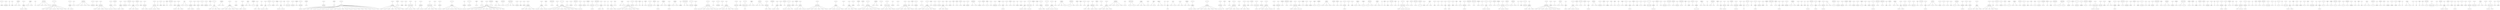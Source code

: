 strict graph "" {
	graph ["edge"="{}",
		file="/Users/felicedeluca/Developer/UofA/mlgd/pipeline/impred/tmp_workspace/topics/labels/forests/Topics_Layer_7_forest.dot",
		"graph"="{'edge': '{}', 'file': '/Users/felicedeluca/Developer/UofA/mlgd/pipeline/impred/tmp_workspace/topics/labels/forests/Topics_Layer_\
7_forest.dot', 'graph': '{\'edge\': \'{}\', \'file\': \'/Users/felicedeluca/Developer/UofA/mlgd/pipeline/impred/tmp_workspace/topics/\
labels/forests/Topics_Layer_7_forest.dot\', \'graph\': \'{\\\'edge\\\': \\\'{}\\\', \\\'file\\\': \\\'/Users/felicedeluca/Developer/\
UofA/mlgd/pipeline/impred/tmp_workspace/topics/labels/forests/Topics_Layer_7_forest.dot\\\', \\\'graph\\\': \"{\\\'file\\\': \\\'/\
Users/felicedeluca/Developer/UofA/mlgd/pipeline/impred/tmp_workspace/topics/set2/forests/Topics_Layer_7_forest.dot\\\'}\", \\\'node\\\': \"{\\\'\
label\\\': \\\'\\\', \\\'level\\\': \\\'\\\'}\"}\', \'node\': \"{\'height\': \'\', \'label\': \'\', \'level\': \'\', \'width\': \'\'}\"}', '\
node': \"{'height': '', 'label': '', 'level': '', 'width': ''}\"}",
		"node"="{'fontsize': '', 'height': '', 'label': '', 'level': '', 'width': ''}"
	];
	2793	 [fontsize=5,
		height=0.48,
		label="b'neurobiology of learning'",
		level=7,
		width=0.48];
	2775	 [fontsize=8,
		height=0.35,
		label="b'memory'",
		level=1,
		width=0.35];
	2793 -- 2775;
	4023	 [fontsize=5,
		height=0.28,
		label="b'web of things'",
		level=7,
		width=0.28];
	1598	 [fontsize=8,
		height=0.62,
		label="b'internet of things'",
		level=1,
		width=0.62];
	4023 -- 1598;
	5573	 [fontsize=5,
		height=0.1,
		label="b'nfv'",
		level=7,
		width=0.1];
	1605	 [fontsize=6,
		height=0.18,
		label="b'sdn'",
		level=3,
		width=0.18];
	5573 -- 1605;
	5420	 [fontsize=5,
		height=0.18,
		label="b'spelling'",
		level=7,
		width=0.18];
	4863	 [fontsize=6,
		height=0.29,
		label="b'reading'",
		level=2,
		width=0.29];
	5420 -- 4863;
	2002	 [fontsize=6,
		height=0.58,
		label="b'health disparities'",
		level=2,
		width=0.58];
	4108	 [fontsize=5,
		height=0.35,
		label="b'african american'",
		level=7,
		width=0.35];
	2002 -- 4108;
	4110	 [fontsize=5,
		height=0.26,
		label="b'latino health'",
		level=7,
		width=0.26];
	2002 -- 4110;
	4514	 [fontsize=5,
		height=0.36,
		label="b'consumer culture'",
		level=7,
		width=0.36];
	2915	 [fontsize=8,
		height=0.4,
		label="b'marketing'",
		level=1,
		width=0.4];
	4514 -- 2915;
	4512	 [fontsize=5,
		height=0.49,
		label="b'consumer culture theory'",
		level=7,
		width=0.49];
	2915 -- 4512;
	4507	 [fontsize=5,
		height=0.34,
		label="b'macromarketing'",
		level=7,
		width=0.34];
	2915 -- 4507;
	471	 [fontsize=8,
		height=0.37,
		label="b'addiction'",
		level=1,
		width=0.37];
	1457	 [fontsize=5,
		height=0.49,
		label="b'substance use disorders'",
		level=7,
		width=0.49];
	471 -- 1457;
	1454	 [fontsize=5,
		height=0.4,
		label="b'methamphetamine'",
		level=7,
		width=0.4];
	471 -- 1454;
	2040	 [fontsize=6,
		height=0.17,
		label="b'vlsi'",
		level=2,
		width=0.17];
	4498	 [fontsize=5,
		height=0.11,
		label="b'soc'",
		level=7,
		width=0.11];
	2040 -- 4498;
	3819	 [fontsize=6,
		height=0.72,
		label="b'structural engineering'",
		level=2,
		width=0.72];
	3831	 [fontsize=5,
		height=0.38,
		label="b'timber engineering'",
		level=7,
		width=0.38];
	3819 -- 3831;
	3834	 [fontsize=5,
		height=0.32,
		label="b'fire engineering'",
		level=7,
		width=0.32];
	3819 -- 3834;
	3832	 [fontsize=5,
		height=0.41,
		label="b'seismic engineering'",
		level=7,
		width=0.41];
	3819 -- 3832;
	3833	 [fontsize=5,
		height=0.5,
		label="b'structural fire engineering'",
		level=7,
		width=0.5];
	3819 -- 3833;
	1425	 [fontsize=5,
		height=0.62,
		label="b'software engineering education'",
		level=7,
		width=0.62];
	1397	 [fontsize=8,
		height=0.77,
		label="b'software engineering'",
		level=1,
		width=0.77];
	1425 -- 1397;
	1419	 [fontsize=5,
		height=0.3,
		label="b'agile methods'",
		level=7,
		width=0.3];
	1397 -- 1419;
	1420	 [fontsize=5,
		height=0.36,
		label="b'adaptive systems'",
		level=7,
		width=0.36];
	1397 -- 1420;
	1426	 [fontsize=5,
		height=0.35,
		label="b'web applications'",
		level=7,
		width=0.35];
	1397 -- 1426;
	1421	 [fontsize=5,
		height=0.54,
		label="b'model-driven development'",
		level=7,
		width=0.54];
	1397 -- 1421;
	1431	 [fontsize=5,
		height=0.31,
		label="b'software reuse'",
		level=7,
		width=0.31];
	1397 -- 1431;
	1430	 [fontsize=5,
		height=0.43,
		label="b'software ecosystems'",
		level=7,
		width=0.43];
	1397 -- 1430;
	1423	 [fontsize=5,
		height=0.23,
		label="b'refactoring'",
		level=7,
		width=0.23];
	1397 -- 1423;
	1728	 [fontsize=5,
		height=0.43,
		label="b'archaeological theory'",
		level=7,
		width=0.43];
	1714	 [fontsize=8,
		height=0.48,
		label="b'archaeology'",
		level=1,
		width=0.48];
	1728 -- 1714;
	1730	 [fontsize=5,
		height=0.16,
		label="b'andes'",
		level=7,
		width=0.16];
	1714 -- 1730;
	1727	 [fontsize=5,
		height=0.46,
		label="b'archaeological science'",
		level=7,
		width=0.46];
	1714 -- 1727;
	1852	 [fontsize=5,
		height=0.17,
		label="b'free will'",
		level=5,
		width=0.17];
	5434	 [fontsize=5,
		height=0.44,
		label="b'open source software'",
		level=7,
		width=0.44];
	1852 -- 5434;
	1638	 [fontsize=8,
		height=0.65,
		label="b'complex systems'",
		level=1,
		width=0.65];
	3074	 [fontsize=5,
		height=0.45,
		label="b'evolutionary dynamics'",
		level=7,
		width=0.45];
	1638 -- 3074;
	3070	 [fontsize=5,
		height=0.38,
		label="b'science of science'",
		level=7,
		width=0.38];
	1638 -- 3070;
	3073	 [fontsize=5,
		height=0.35,
		label="b'cellular automata'",
		level=7,
		width=0.35];
	1638 -- 3073;
	3072	 [fontsize=5,
		height=0.31,
		label="b'social systems'",
		level=7,
		width=0.31];
	1638 -- 3072;
	2962	 [fontsize=5,
		height=0.44,
		label="b'error correcting codes'",
		level=7,
		width=0.44];
	2933	 [fontsize=8,
		height=0.67,
		label="b'information theory'",
		level=1,
		width=0.67];
	2962 -- 2933;
	5184	 [fontsize=5,
		height=0.28,
		label="b'child nutrition'",
		level=7,
		width=0.28];
	5183	 [fontsize=6,
		height=0.33,
		label="b'maternal'",
		level=3,
		width=0.33];
	5184 -- 5183;
	175	 [fontsize=5,
		height=0.23,
		label="b'cell culture'",
		level=7,
		width=0.23];
	146	 [fontsize=8,
		height=0.68,
		label="b'tissue engineering'",
		level=1,
		width=0.68];
	175 -- 146;
	181	 [fontsize=5,
		height=0.38,
		label="b'stem cell research'",
		level=7,
		width=0.38];
	146 -- 181;
	171	 [fontsize=5,
		height=0.35,
		label="b'articular cartilage'",
		level=7,
		width=0.35];
	146 -- 171;
	173	 [fontsize=5,
		height=0.36,
		label="b'intervertebral disc'",
		level=7,
		width=0.36];
	146 -- 173;
	178	 [fontsize=5,
		height=0.5,
		label="b'mesenchymal stem cells'",
		level=7,
		width=0.5];
	146 -- 178;
	3243	 [fontsize=5,
		height=0.41,
		label="b'european union law'",
		level=7,
		width=0.41];
	3233	 [fontsize=6,
		height=0.56,
		label="b'international law'",
		level=2,
		width=0.56];
	3243 -- 3233;
	3241	 [fontsize=5,
		height=0.59,
		label="b'international humanitarian law'",
		level=7,
		width=0.59];
	3233 -- 3241;
	3242	 [fontsize=5,
		height=0.44,
		label="b'international trade law'",
		level=7,
		width=0.44];
	3233 -- 3242;
	5329	 [fontsize=6,
		height=0.65,
		label="b'economic sociology'",
		level=2,
		width=0.65];
	5330	 [fontsize=5,
		height=0.4,
		label="b'sociology of finance'",
		level=7,
		width=0.4];
	5329 -- 5330;
	2350	 [fontsize=5,
		height=0.29,
		label="b'space syntax'",
		level=7,
		width=0.29];
	2333	 [fontsize=8,
		height=0.46,
		label="b'architecture'",
		level=1,
		width=0.46];
	2350 -- 2333;
	2345	 [fontsize=5,
		height=0.38,
		label="b'sustainable design'",
		level=7,
		width=0.38];
	2333 -- 2345;
	2349	 [fontsize=5,
		height=0.3,
		label="b'interior design'",
		level=7,
		width=0.3];
	2333 -- 2349;
	3620	 [fontsize=5,
		height=0.35,
		label="b'bifurcation theory'",
		level=7,
		width=0.35];
	3123	 [fontsize=8,
		height=0.71,
		label="b'dynamical systems'",
		level=1,
		width=0.71];
	3620 -- 3123;
	876	 [fontsize=6,
		height=0.74,
		label="b'recommender systems'",
		level=2,
		width=0.74];
	5202	 [fontsize=5,
		height=0.38,
		label="b'information filtering'",
		level=7,
		width=0.38];
	876 -- 5202;
	755	 [fontsize=5,
		height=0.38,
		label="b'freshwater biology'",
		level=7,
		width=0.38];
	374	 [fontsize=8,
		height=0.33,
		label="b'ecology'",
		level=1,
		width=0.33];
	755 -- 374;
	759	 [fontsize=5,
		height=0.23,
		label="b'freshwater'",
		level=7,
		width=0.23];
	374 -- 759;
	748	 [fontsize=5,
		height=0.2,
		label="b'bryology'",
		level=7,
		width=0.2];
	374 -- 748;
	746	 [fontsize=5,
		height=0.47,
		label="b'evolutionary physiology'",
		level=7,
		width=0.47];
	374 -- 746;
	676	 [fontsize=6,
		height=0.63,
		label="b'precision medicine'",
		level=3,
		width=0.63];
	5421	 [fontsize=5,
		height=0.52,
		label="b'translational bioinformatics'",
		level=7,
		width=0.52];
	676 -- 5421;
	4986	 [fontsize=5,
		height=0.23,
		label="b'ice sheets'",
		level=7,
		width=0.23];
	2227	 [fontsize=6,
		height=0.3,
		label="b'glaciers'",
		level=4,
		width=0.3];
	4986 -- 2227;
	4435	 [fontsize=5,
		height=0.3,
		label="b'firm dynamics'",
		level=7,
		width=0.3];
	2246	 [fontsize=8,
		height=0.65,
		label="b'macroeconomics'",
		level=1,
		width=0.65];
	4435 -- 2246;
	4436	 [fontsize=5,
		height=0.33,
		label="b'business cycles'",
		level=7,
		width=0.33];
	2246 -- 4436;
	4439	 [fontsize=5,
		height=0.34,
		label="b'monetary theory'",
		level=7,
		width=0.34];
	2246 -- 4439;
	4486	 [fontsize=5,
		height=0.39,
		label="b'thermal physiology'",
		level=7,
		width=0.39];
	4484	 [fontsize=6,
		height=0.66,
		label="b'exercise physiology'",
		level=2,
		width=0.66];
	4486 -- 4484;
	4488	 [fontsize=5,
		height=0.51,
		label="b'environmental physiology'",
		level=7,
		width=0.51];
	4484 -- 4488;
	4489	 [fontsize=5,
		height=0.53,
		label="b'neuromuscular physiology'",
		level=7,
		width=0.53];
	4484 -- 4489;
	4487	 [fontsize=5,
		height=0.31,
		label="b'sports nutrition'",
		level=7,
		width=0.31];
	4484 -- 4487;
	4681	 [fontsize=5,
		height=0.09,
		label="b'mr'",
		level=7,
		width=0.09];
	2636	 [fontsize=6,
		height=0.16,
		label="b'pet'",
		level=2,
		width=0.16];
	4681 -- 2636;
	5517	 [fontsize=5,
		height=0.42,
		label="b'transfusion medicine'",
		level=7,
		width=0.42];
	2448	 [fontsize=6,
		height=0.41,
		label="b'hematology'",
		level=2,
		width=0.41];
	5517 -- 2448;
	5092	 [fontsize=5,
		height=0.11,
		label="b'ocd'",
		level=7,
		width=0.11];
	3973	 [fontsize=6,
		height=0.28,
		label="b'anxiety'",
		level=2,
		width=0.28];
	5092 -- 3973;
	381	 [fontsize=6,
		height=0.42,
		label="b'cooperation'",
		level=2,
		width=0.42];
	4811	 [fontsize=5,
		height=0.18,
		label="b'fairness'",
		level=7,
		width=0.18];
	381 -- 4811;
	1089	 [fontsize=6,
		height=0.79,
		label="b'biological oceanography'",
		level=4,
		width=0.79];
	4870	 [fontsize=5,
		height=0.42,
		label="b'zooplankton ecology'",
		level=7,
		width=0.42];
	1089 -- 4870;
	4897	 [fontsize=5,
		height=0.27,
		label="b'supergravity'",
		level=7,
		width=0.27];
	4143	 [fontsize=6,
		height=0.44,
		label="b'string theory'",
		level=2,
		width=0.44];
	4897 -- 4143;
	3197	 [fontsize=5,
		height=0.29,
		label="b'electrowetting'",
		level=7,
		width=0.29];
	1243	 [fontsize=8,
		height=0.48,
		label="b'microfluidics'",
		level=1,
		width=0.48];
	3197 -- 1243;
	3199	 [fontsize=5,
		height=0.43,
		label="b'circulating tumor cells'",
		level=7,
		width=0.43];
	1243 -- 3199;
	3200	 [fontsize=5,
		height=0.19,
		label="b'droplets'",
		level=7,
		width=0.19];
	1243 -- 3200;
	3196	 [fontsize=5,
		height=0.35,
		label="b'dielectrophoresis'",
		level=7,
		width=0.35];
	1243 -- 3196;
	1975	 [fontsize=6,
		height=0.21,
		label="b'child'",
		level=3,
		width=0.21];
	4858	 [fontsize=5,
		height=0.44,
		label="b'adolescent psychiatry'",
		level=7,
		width=0.44];
	1975 -- 4858;
	4859	 [fontsize=5,
		height=0.5,
		label="b'adolescent mental health'",
		level=7,
		width=0.5];
	1975 -- 4859;
	3865	 [fontsize=5,
		height=0.4,
		label="b'sedentary behavior'",
		level=7,
		width=0.4];
	3371	 [fontsize=8,
		height=0.59,
		label="b'physical activity'",
		level=1,
		width=0.59];
	3865 -- 3371;
	3861	 [fontsize=5,
		height=0.3,
		label="b'accelerometry'",
		level=7,
		width=0.3];
	3371 -- 3861;
	3863	 [fontsize=5,
		height=0.42,
		label="b'sedentary behaviour'",
		level=7,
		width=0.42];
	3371 -- 3863;
	1797	 [fontsize=5,
		height=0.31,
		label="b'finite geometry'",
		level=7,
		width=0.31];
	1791	 [fontsize=6,
		height=0.48,
		label="b'combinatorics'",
		level=2,
		width=0.48];
	1797 -- 1791;
	5068	 [fontsize=5,
		height=0.35,
		label="b'thermal transport'",
		level=7,
		width=0.35];
	2191	 [fontsize=6,
		height=0.53,
		label="b'thermoelectrics'",
		level=2,
		width=0.53];
	5068 -- 2191;
	5067	 [fontsize=5,
		height=0.4,
		label="b'thermal conductivity'",
		level=7,
		width=0.4];
	2191 -- 5067;
	5113	 [fontsize=5,
		height=0.49,
		label="b'reputation management'",
		level=7,
		width=0.49];
	4270	 [fontsize=6,
		height=0.52,
		label="b'public relations'",
		level=3,
		width=0.52];
	5113 -- 4270;
	3080	 [fontsize=5,
		height=0.41,
		label="b'anomalous diffusion'",
		level=7,
		width=0.41];
	3067	 [fontsize=8,
		height=0.65,
		label="b'statistical physics'",
		level=1,
		width=0.65];
	3080 -- 3067;
	798	 [fontsize=6,
		height=0.47,
		label="b'plant ecology'",
		level=2,
		width=0.47];
	4769	 [fontsize=5,
		height=0.38,
		label="b'vegetation science'",
		level=7,
		width=0.38];
	798 -- 4769;
	2009	 [fontsize=5,
		height=0.59,
		label="b'sexually transmitted infections'",
		level=7,
		width=0.59];
	1807	 [fontsize=8,
		height=0.17,
		label="b'hiv'",
		level=1,
		width=0.17];
	2009 -- 1807;
	2011	 [fontsize=5,
		height=0.22,
		label="b'hepatitis c'",
		level=7,
		width=0.22];
	1807 -- 2011;
	2007	 [fontsize=5,
		height=0.1,
		label="b'std'",
		level=7,
		width=0.1];
	1807 -- 2007;
	2010	 [fontsize=5,
		height=0.24,
		label="b'adherence'",
		level=7,
		width=0.24];
	1807 -- 2010;
	2008	 [fontsize=5,
		height=0.33,
		label="b'sexual behavior'",
		level=7,
		width=0.33];
	1807 -- 2008;
	440	 [fontsize=8,
		height=0.51,
		label="b'human rights'",
		level=1,
		width=0.51];
	3235	 [fontsize=5,
		height=0.32,
		label="b'human security'",
		level=7,
		width=0.32];
	440 -- 3235;
	3236	 [fontsize=5,
		height=0.26,
		label="b'refugee law'",
		level=7,
		width=0.26];
	440 -- 3236;
	2388	 [fontsize=5,
		height=0.35,
		label="b'modular robotics'",
		level=7,
		width=0.35];
	1519	 [fontsize=8,
		height=0.34,
		label="b'robotics'",
		level=1,
		width=0.34];
	2388 -- 1519;
	2398	 [fontsize=5,
		height=0.27,
		label="b'robot control'",
		level=7,
		width=0.27];
	1519 -- 2398;
	2392	 [fontsize=5,
		height=0.29,
		label="b'legged robots'",
		level=7,
		width=0.29];
	1519 -- 2392;
	2396	 [fontsize=5,
		height=0.36,
		label="b'micro air vehicles'",
		level=7,
		width=0.36];
	1519 -- 2396;
	2410	 [fontsize=5,
		height=0.35,
		label="b'assistive robotics'",
		level=7,
		width=0.35];
	1519 -- 2410;
	2391	 [fontsize=5,
		height=0.35,
		label="b'active perception'",
		level=7,
		width=0.35];
	1519 -- 2391;
	4132	 [fontsize=5,
		height=0.17,
		label="b'biochip'",
		level=7,
		width=0.17];
	113	 [fontsize=8,
		height=0.44,
		label="b'biosensors'",
		level=1,
		width=0.44];
	4132 -- 113;
	158	 [fontsize=5,
		height=0.29,
		label="b'3d cell culture'",
		level=7,
		width=0.29];
	133	 [fontsize=8,
		height=0.48,
		label="b'biomaterials'",
		level=1,
		width=0.48];
	158 -- 133;
	157	 [fontsize=5,
		height=0.27,
		label="b'biointerfaces'",
		level=7,
		width=0.27];
	133 -- 157;
	159	 [fontsize=5,
		height=0.48,
		label="b'bone tissue engineering'",
		level=7,
		width=0.48];
	133 -- 159;
	583	 [fontsize=6,
		height=0.34,
		label="b'creativity'",
		level=2,
		width=0.34];
	615	 [fontsize=5,
		height=0.28,
		label="b'improvisation'",
		level=7,
		width=0.28];
	583 -- 615;
	614	 [fontsize=5,
		height=0.23,
		label="b'giftedness'",
		level=7,
		width=0.23];
	583 -- 614;
	643	 [fontsize=8,
		height=0.55,
		label="b'metamaterials'",
		level=1,
		width=0.55];
	2650	 [fontsize=5,
		height=0.56,
		label="b'frequency selective surfaces'",
		level=7,
		width=0.56];
	643 -- 2650;
	4780	 [fontsize=5,
		height=0.25,
		label="b'gynecology'",
		level=7,
		width=0.25];
	1814	 [fontsize=6,
		height=0.36,
		label="b'obstetrics'",
		level=4,
		width=0.36];
	4780 -- 1814;
	4782	 [fontsize=5,
		height=0.29,
		label="b'fetal medicine'",
		level=7,
		width=0.29];
	1814 -- 4782;
	4781	 [fontsize=5,
		height=0.28,
		label="b'gynaecology'",
		level=7,
		width=0.28];
	1814 -- 4781;
	5451	 [fontsize=5,
		height=0.17,
		label="b'pulsars'",
		level=7,
		width=0.17];
	1152	 [fontsize=6,
		height=0.46,
		label="b'neutron stars'",
		level=3,
		width=0.46];
	5451 -- 1152;
	1074	 [fontsize=5,
		height=0.28,
		label="b'model theory'",
		level=7,
		width=0.28];
	1005	 [fontsize=8,
		height=0.23,
		label="b'logic'",
		level=1,
		width=0.23];
	1074 -- 1005;
	1079	 [fontsize=5,
		height=0.55,
		label="b'foundations of mathematics'",
		level=7,
		width=0.55];
	1005 -- 1079;
	1076	 [fontsize=5,
		height=0.26,
		label="b'proof theory'",
		level=7,
		width=0.26];
	1005 -- 1076;
	2151	 [fontsize=6,
		height=0.63,
		label="b'american literature'",
		level=3,
		width=0.63];
	5006	 [fontsize=5,
		height=0.51,
		label="b'african american literature'",
		level=7,
		width=0.51];
	2151 -- 5006;
	5633	 [fontsize=5,
		height=0.48,
		label="b'precision measurement'",
		level=7,
		width=0.48];
	3264	 [fontsize=6,
		height=0.51,
		label="b'atomic physics'",
		level=2,
		width=0.51];
	5633 -- 3264;
	846	 [fontsize=8,
		height=0.42,
		label="b'algorithms'",
		level=1,
		width=0.42];
	1784	 [fontsize=5,
		height=0.35,
		label="b'pattern matching'",
		level=7,
		width=0.35];
	846 -- 1784;
	5479	 [fontsize=5,
		height=0.39,
		label="b'functional materials'",
		level=7,
		width=0.39];
	118	 [fontsize=6,
		height=0.3,
		label="b'devices'",
		level=3,
		width=0.3];
	5479 -- 118;
	5480	 [fontsize=5,
		height=0.47,
		label="b'optoelectronic materials'",
		level=7,
		width=0.47];
	118 -- 5480;
	5478	 [fontsize=5,
		height=0.49,
		label="b'semiconductor materials'",
		level=7,
		width=0.49];
	118 -- 5478;
	1766	 [fontsize=8,
		height=0.19,
		label="b'law'",
		level=1,
		width=0.19];
	4474	 [fontsize=5,
		height=0.12,
		label="b'torts'",
		level=7,
		width=0.12];
	1766 -- 4474;
	5594	 [fontsize=5,
		height=0.39,
		label="b'heart rate variability'",
		level=7,
		width=0.39];
	900	 [fontsize=6,
		height=0.93,
		label="b'biomedical signal processing'",
		level=3,
		width=0.93];
	5594 -- 900;
	1676	 [fontsize=5,
		height=0.38,
		label="b'cognitive networks'",
		level=7,
		width=0.38];
	1656	 [fontsize=8,
		height=0.67,
		label="b'wireless networks'",
		level=1,
		width=0.67];
	1676 -- 1656;
	1937	 [fontsize=8,
		height=0.44,
		label="b'personality'",
		level=1,
		width=0.44];
	2758	 [fontsize=5,
		height=0.24,
		label="b'narcissism'",
		level=7,
		width=0.24];
	1937 -- 2758;
	2081	 [fontsize=5,
		height=0.5,
		label="b'antimicrobial stewardship'",
		level=7,
		width=0.5];
	242	 [fontsize=8,
		height=0.71,
		label="b'infectious diseases'",
		level=1,
		width=0.71];
	2081 -- 242;
	2082	 [fontsize=5,
		height=0.44,
		label="b'molecular diagnostics'",
		level=7,
		width=0.44];
	242 -- 2082;
	2657	 [fontsize=6,
		height=0.58,
		label="b'electromagnetics'",
		level=2,
		width=0.58];
	4951	 [fontsize=5,
		height=0.22,
		label="b'scattering'",
		level=7,
		width=0.22];
	2657 -- 4951;
	3999	 [fontsize=5,
		height=0.33,
		label="b'physical biology'",
		level=7,
		width=0.33];
	662	 [fontsize=8,
		height=0.61,
		label="b'systems biology'",
		level=1,
		width=0.61];
	3999 -- 662;
	250	 [fontsize=6,
		height=0.44,
		label="b'dermatology'",
		level=3,
		width=0.44];
	4954	 [fontsize=5,
		height=0.2,
		label="b'psoriasis'",
		level=7,
		width=0.2];
	250 -- 4954;
	924	 [fontsize=5,
		height=0.46,
		label="b'optimization algorithms'",
		level=7,
		width=0.46];
	659	 [fontsize=8,
		height=0.65,
		label="b'machine learning'",
		level=1,
		width=0.65];
	924 -- 659;
	896	 [fontsize=5,
		height=0.41,
		label="b'gaussian processes'",
		level=7,
		width=0.41];
	659 -- 896;
	902	 [fontsize=5,
		height=0.31,
		label="b'radiogenomics'",
		level=7,
		width=0.31];
	659 -- 902;
	871	 [fontsize=5,
		height=0.22,
		label="b'radiomics'",
		level=7,
		width=0.22];
	659 -- 871;
	887	 [fontsize=5,
		height=0.44,
		label="b'healthcare informatics'",
		level=7,
		width=0.44];
	659 -- 887;
	904	 [fontsize=5,
		height=0.58,
		label="b'automatic speech recognition'",
		level=7,
		width=0.58];
	659 -- 904;
	885	 [fontsize=5,
		height=0.42,
		label="b'biosignal processing'",
		level=7,
		width=0.42];
	659 -- 885;
	893	 [fontsize=5,
		height=0.55,
		label="b'statistical pattern recognition'",
		level=7,
		width=0.55];
	659 -- 893;
	901	 [fontsize=5,
		height=0.39,
		label="b'optimization theory'",
		level=7,
		width=0.39];
	659 -- 901;
	882	 [fontsize=5,
		height=0.26,
		label="b'text analysis'",
		level=7,
		width=0.26];
	659 -- 882;
	883	 [fontsize=5,
		height=0.58,
		label="b'medical image segmentation'",
		level=7,
		width=0.58];
	659 -- 883;
	910	 [fontsize=5,
		height=0.32,
		label="b'dialog systems'",
		level=7,
		width=0.32];
	659 -- 910;
	881	 [fontsize=5,
		height=0.47,
		label="b'large-scale optimization'",
		level=7,
		width=0.47];
	659 -- 881;
	878	 [fontsize=5,
		height=0.55,
		label="b'spatio-temporal data mining'",
		level=7,
		width=0.55];
	659 -- 878;
	920	 [fontsize=5,
		height=0.51,
		label="b'spoken dialogue systems'",
		level=7,
		width=0.51];
	659 -- 920;
	915	 [fontsize=5,
		height=0.3,
		label="b'active learning'",
		level=7,
		width=0.3];
	659 -- 915;
	921	 [fontsize=5,
		height=0.32,
		label="b'cluster analysis'",
		level=7,
		width=0.32];
	659 -- 921;
	914	 [fontsize=5,
		height=0.31,
		label="b'metric learning'",
		level=7,
		width=0.31];
	659 -- 914;
	886	 [fontsize=5,
		height=0.43,
		label="b'optimization methods'",
		level=7,
		width=0.43];
	659 -- 886;
	897	 [fontsize=5,
		height=0.55,
		label="b'markov decision processes'",
		level=7,
		width=0.55];
	659 -- 897;
	923	 [fontsize=5,
		height=0.37,
		label="b'wearable sensors'",
		level=7,
		width=0.37];
	659 -- 923;
	267	 [fontsize=5,
		height=0.31,
		label="b'flow cytometry'",
		level=7,
		width=0.31];
	205	 [fontsize=8,
		height=0.48,
		label="b'immunology'",
		level=1,
		width=0.48];
	267 -- 205;
	264	 [fontsize=5,
		height=0.35,
		label="b'immunogenetics'",
		level=7,
		width=0.35];
	205 -- 264;
	258	 [fontsize=5,
		height=0.44,
		label="b'vaccine development'",
		level=7,
		width=0.44];
	205 -- 258;
	248	 [fontsize=5,
		height=0.37,
		label="b't cell development'",
		level=7,
		width=0.37];
	205 -- 248;
	261	 [fontsize=5,
		height=0.28,
		label="b'dendritic cells'",
		level=7,
		width=0.28];
	205 -- 261;
	252	 [fontsize=5,
		height=0.21,
		label="b'tolerance'",
		level=7,
		width=0.21];
	205 -- 252;
	251	 [fontsize=5,
		height=0.34,
		label="b'mass cytometry'",
		level=7,
		width=0.34];
	205 -- 251;
	259	 [fontsize=5,
		height=0.29,
		label="b'tumor biology'",
		level=7,
		width=0.29];
	205 -- 259;
	648	 [fontsize=6,
		height=0.53,
		label="b'nanofabrication'",
		level=2,
		width=0.53];
	5543	 [fontsize=5,
		height=0.52,
		label="b'electron beam lithography'",
		level=7,
		width=0.52];
	648 -- 5543;
	2739	 [fontsize=5,
		height=0.31,
		label="b'internal control'",
		level=7,
		width=0.31];
	2731	 [fontsize=8,
		height=0.34,
		label="b'auditing'",
		level=1,
		width=0.34];
	2739 -- 2731;
	2994	 [fontsize=5,
		height=0.31,
		label="b'sound change'",
		level=7,
		width=0.31];
	2206	 [fontsize=6,
		height=0.38,
		label="b'phonology'",
		level=2,
		width=0.38];
	2994 -- 2206;
	2704	 [fontsize=5,
		height=0.33,
		label="b'retail operations'",
		level=7,
		width=0.33];
	2674	 [fontsize=8,
		height=0.96,
		label="b'supply chain management'",
		level=1,
		width=0.96];
	2704 -- 2674;
	2702	 [fontsize=5,
		height=0.33,
		label="b'inventory theory'",
		level=7,
		width=0.33];
	2674 -- 2702;
	2707	 [fontsize=5,
		height=0.61,
		label="b'supply chain risk management'",
		level=7,
		width=0.61];
	2674 -- 2707;
	2705	 [fontsize=5,
		height=0.25,
		label="b'purchasing'",
		level=7,
		width=0.25];
	2674 -- 2705;
	4935	 [fontsize=5,
		height=0.13,
		label="b'mnd'",
		level=7,
		width=0.13];
	499	 [fontsize=5,
		height=0.09,
		label="b'als'",
		level=5,
		width=0.09];
	4935 -- 499;
	121	 [fontsize=5,
		height=0.35,
		label="b'microtechnology'",
		level=7,
		width=0.35];
	69	 [fontsize=8,
		height=0.61,
		label="b'nanotechnology'",
		level=1,
		width=0.61];
	121 -- 69;
	119	 [fontsize=5,
		height=0.37,
		label="b'electronic devices'",
		level=7,
		width=0.37];
	69 -- 119;
	120	 [fontsize=5,
		height=0.5,
		label="b'energy storage materials'",
		level=7,
		width=0.5];
	69 -- 120;
	2552	 [fontsize=5,
		height=0.13,
		label="b'xfem'",
		level=7,
		width=0.13];
	2499	 [fontsize=8,
		height=0.92,
		label="b'computational mechanics'",
		level=1,
		width=0.92];
	2552 -- 2499;
	2545	 [fontsize=5,
		height=0.39,
		label="b'meshfree methods'",
		level=7,
		width=0.39];
	2499 -- 2545;
	2555	 [fontsize=5,
		height=0.22,
		label="b'multiscale'",
		level=7,
		width=0.22];
	2499 -- 2555;
	2554	 [fontsize=5,
		height=0.4,
		label="b'materials modelling'",
		level=7,
		width=0.4];
	2499 -- 2554;
	2548	 [fontsize=5,
		height=0.27,
		label="b'multiphysics'",
		level=7,
		width=0.27];
	2499 -- 2548;
	4852	 [fontsize=5,
		height=0.24,
		label="b'lymphoma'",
		level=5,
		width=0.24];
	4853	 [fontsize=5,
		height=0.22,
		label="b'myeloma'",
		level=7,
		width=0.22];
	4852 -- 4853;
	5087	 [fontsize=5,
		height=0.35,
		label="b'primate evolution'",
		level=7,
		width=0.35];
	5080	 [fontsize=6,
		height=0.56,
		label="b'human evolution'",
		level=2,
		width=0.56];
	5087 -- 5080;
	5085	 [fontsize=5,
		height=0.48,
		label="b'palaeolithic archaeology'",
		level=7,
		width=0.48];
	5080 -- 5085;
	3173	 [fontsize=5,
		height=0.53,
		label="b'fluorescence spectroscopy'",
		level=7,
		width=0.53];
	3012	 [fontsize=8,
		height=0.42,
		label="b'biophysics'",
		level=1,
		width=0.42];
	3173 -- 3012;
	3172	 [fontsize=5,
		height=0.32,
		label="b'biomembranes'",
		level=7,
		width=0.32];
	3012 -- 3172;
	3165	 [fontsize=5,
		height=0.59,
		label="b'single-molecule spectroscopy'",
		level=7,
		width=0.59];
	3012 -- 3165;
	3168	 [fontsize=5,
		height=0.56,
		label="b'super-resolution microscopy'",
		level=7,
		width=0.56];
	3012 -- 3168;
	3176	 [fontsize=5,
		height=0.35,
		label="b'lipid membranes'",
		level=7,
		width=0.35];
	3012 -- 3176;
	3180	 [fontsize=5,
		height=0.6,
		label="b'soft condensed matter physics'",
		level=7,
		width=0.6];
	3012 -- 3180;
	137	 [fontsize=5,
		height=0.14,
		label="b'gene'",
		level=7,
		width=0.14];
	108	 [fontsize=8,
		height=0.5,
		label="b'drug delivery'",
		level=1,
		width=0.5];
	137 -- 108;
	141	 [fontsize=5,
		height=0.54,
		label="b'pharmaceutical technology'",
		level=7,
		width=0.54];
	108 -- 141;
	5574	 [fontsize=5,
		height=0.59,
		label="b'computerized adaptive testing'",
		level=7,
		width=0.59];
	4938	 [fontsize=6,
		height=0.7,
		label="b'item response theory'",
		level=4,
		width=0.7];
	5574 -- 4938;
	1910	 [fontsize=6,
		height=0.39,
		label="b'spintronics'",
		level=2,
		width=0.39];
	1917	 [fontsize=5,
		height=0.34,
		label="b'spin caloritronics'",
		level=7,
		width=0.34];
	1910 -- 1917;
	3224	 [fontsize=6,
		height=0.36,
		label="b'molecular'",
		level=2,
		width=0.36];
	3298	 [fontsize=5,
		height=0.43,
		label="b'cellular neuroscience'",
		level=7,
		width=0.43];
	3224 -- 3298;
	1527	 [fontsize=5,
		height=0.33,
		label="b'pose estimation'",
		level=7,
		width=0.33];
	841	 [fontsize=8,
		height=0.6,
		label="b'computer vision'",
		level=1,
		width=0.6];
	1527 -- 841;
	1544	 [fontsize=5,
		height=0.4,
		label="b'multimedia analysis'",
		level=7,
		width=0.4];
	841 -- 1544;
	1540	 [fontsize=5,
		height=0.3,
		label="b'object tracking'",
		level=7,
		width=0.3];
	841 -- 1540;
	1537	 [fontsize=5,
		height=0.43,
		label="b'structure from motion'",
		level=7,
		width=0.43];
	841 -- 1537;
	1536	 [fontsize=5,
		height=0.53,
		label="b'human computer interface'",
		level=7,
		width=0.53];
	841 -- 1536;
	1548	 [fontsize=5,
		height=0.2,
		label="b'3d vision'",
		level=7,
		width=0.2];
	841 -- 1548;
	1551	 [fontsize=5,
		height=0.36,
		label="b'camera networks'",
		level=7,
		width=0.36];
	841 -- 1551;
	1526	 [fontsize=5,
		height=0.43,
		label="b'image understanding'",
		level=7,
		width=0.43];
	841 -- 1526;
	1528	 [fontsize=5,
		height=0.25,
		label="b'3d imaging'",
		level=7,
		width=0.25];
	841 -- 1528;
	1538	 [fontsize=5,
		height=0.32,
		label="b'gait recognition'",
		level=7,
		width=0.32];
	841 -- 1538;
	1541	 [fontsize=5,
		height=0.09,
		label="b'3d'",
		level=7,
		width=0.09];
	841 -- 1541;
	1533	 [fontsize=5,
		height=0.24,
		label="b'optical flow'",
		level=7,
		width=0.24];
	841 -- 1533;
	3161	 [fontsize=8,
		height=0.69,
		label="b'physical chemistry'",
		level=1,
		width=0.69];
	4161	 [fontsize=5,
		height=0.55,
		label="b'time-resolved spectroscopy'",
		level=7,
		width=0.55];
	3161 -- 4161;
	1637	 [fontsize=8,
		height=0.33,
		label="b'security'",
		level=1,
		width=0.33];
	2493	 [fontsize=5,
		height=0.29,
		label="b'smartphones'",
		level=7,
		width=0.29];
	1637 -- 2493;
	2495	 [fontsize=5,
		height=0.31,
		label="b'usable privacy'",
		level=7,
		width=0.31];
	1637 -- 2495;
	59	 [fontsize=6,
		height=0.73,
		label="b'photoelectrochemistry'",
		level=3,
		width=0.73];
	5528	 [fontsize=5,
		height=0.39,
		label="b'solar water splitting'",
		level=7,
		width=0.39];
	59 -- 5528;
	2030	 [fontsize=8,
		height=0.8,
		label="b'computer architecture'",
		level=1,
		width=0.8];
	2044	 [fontsize=5,
		height=0.57,
		label="b'heterogeneous architectures'",
		level=7,
		width=0.57];
	2030 -- 2044;
	2045	 [fontsize=5,
		height=0.13,
		label="b'gpus'",
		level=7,
		width=0.13];
	2030 -- 2045;
	2048	 [fontsize=5,
		height=0.24,
		label="b'dark silicon'",
		level=7,
		width=0.24];
	2030 -- 2048;
	1224	 [fontsize=5,
		height=0.32,
		label="b'cancer imaging'",
		level=7,
		width=0.32];
	1220	 [fontsize=6,
		height=0.61,
		label="b'molecular imaging'",
		level=2,
		width=0.61];
	1224 -- 1220;
	5611	 [fontsize=5,
		height=0.19,
		label="b'telecare'",
		level=7,
		width=0.19];
	5074	 [fontsize=6,
		height=0.36,
		label="b'telehealth'",
		level=4,
		width=0.36];
	5611 -- 5074;
	4565	 [fontsize=5,
		height=0.26,
		label="b'user studies'",
		level=7,
		width=0.26];
	4542	 [fontsize=6,
		height=0.51,
		label="b'digital libraries'",
		level=2,
		width=0.51];
	4565 -- 4542;
	3881	 [fontsize=5,
		height=0.28,
		label="b'photocatalyst'",
		level=7,
		width=0.28];
	54	 [fontsize=8,
		height=0.55,
		label="b'nanomaterials'",
		level=1,
		width=0.55];
	3881 -- 54;
	3877	 [fontsize=5,
		height=0.27,
		label="b'nanomotors'",
		level=7,
		width=0.27];
	54 -- 3877;
	3875	 [fontsize=5,
		height=0.28,
		label="b'nanodevices'",
		level=7,
		width=0.28];
	54 -- 3875;
	3876	 [fontsize=5,
		height=0.45,
		label="b'mesoporous materials'",
		level=7,
		width=0.45];
	54 -- 3876;
	3878	 [fontsize=5,
		height=0.28,
		label="b'nanosensors'",
		level=7,
		width=0.28];
	54 -- 3878;
	596	 [fontsize=5,
		height=0.26,
		label="b'outsourcing'",
		level=7,
		width=0.26];
	577	 [fontsize=8,
		height=0.42,
		label="b'innovation'",
		level=1,
		width=0.42];
	596 -- 577;
	601	 [fontsize=5,
		height=0.57,
		label="b'technology entrepreneurship'",
		level=7,
		width=0.57];
	577 -- 601;
	592	 [fontsize=5,
		height=0.43,
		label="b'technological change'",
		level=7,
		width=0.43];
	577 -- 592;
	600	 [fontsize=5,
		height=0.5,
		label="b'intellectual property rights'",
		level=7,
		width=0.5];
	577 -- 600;
	208	 [fontsize=6,
		height=0.37,
		label="b'dna repair'",
		level=2,
		width=0.37];
	3212	 [fontsize=5,
		height=0.3,
		label="b'recombination'",
		level=7,
		width=0.3];
	208 -- 3212;
	4766	 [fontsize=8,
		height=0.8,
		label="b'behavioral economics'",
		level=1,
		width=0.8];
	4979	 [fontsize=5,
		height=0.35,
		label="b'field experiments'",
		level=7,
		width=0.35];
	4766 -- 4979;
	2998	 [fontsize=5,
		height=0.37,
		label="b'forensic phonetics'",
		level=7,
		width=0.37];
	2992	 [fontsize=6,
		height=0.36,
		label="b'phonetics'",
		level=2,
		width=0.36];
	2998 -- 2992;
	669	 [fontsize=5,
		height=0.62,
		label="b'computational structural biology'",
		level=7,
		width=0.62];
	346	 [fontsize=8,
		height=0.54,
		label="b'bioinformatics'",
		level=1,
		width=0.54];
	669 -- 346;
	685	 [fontsize=5,
		height=0.53,
		label="b'genomic signal processing'",
		level=7,
		width=0.53];
	346 -- 685;
	689	 [fontsize=5,
		height=0.51,
		label="b'gene regulatory networks'",
		level=7,
		width=0.51];
	346 -- 689;
	679	 [fontsize=5,
		height=0.44,
		label="b'systems immunology'",
		level=7,
		width=0.44];
	346 -- 679;
	684	 [fontsize=5,
		height=0.43,
		label="b'next-gen sequencing'",
		level=7,
		width=0.43];
	346 -- 684;
	690	 [fontsize=5,
		height=0.36,
		label="b'ngs data analysis'",
		level=7,
		width=0.36];
	346 -- 690;
	680	 [fontsize=5,
		height=0.35,
		label="b'fungal genomics'",
		level=7,
		width=0.35];
	346 -- 680;
	691	 [fontsize=5,
		height=0.39,
		label="b'genome assembly'",
		level=7,
		width=0.39];
	346 -- 691;
	671	 [fontsize=5,
		height=0.39,
		label="b'immunoinformatics'",
		level=7,
		width=0.39];
	346 -- 671;
	3649	 [fontsize=5,
		height=0.24,
		label="b'purification'",
		level=5,
		width=0.24];
	3650	 [fontsize=5,
		height=0.38,
		label="b'protein expression'",
		level=7,
		width=0.38];
	3649 -- 3650;
	5424	 [fontsize=5,
		height=0.35,
		label="b'drug transporters'",
		level=7,
		width=0.35];
	4685	 [fontsize=6,
		height=0.59,
		label="b'pharmacokinetics'",
		level=2,
		width=0.59];
	5424 -- 4685;
	36	 [fontsize=6,
		height=0.81,
		label="b'organometallic chemistry'",
		level=3,
		width=0.81];
	5023	 [fontsize=5,
		height=0.48,
		label="b'homogeneous catalysis'",
		level=7,
		width=0.48];
	36 -- 5023;
	5171	 [fontsize=5,
		height=0.43,
		label="b'antibody engineering'",
		level=7,
		width=0.43];
	4010	 [fontsize=6,
		height=0.65,
		label="b'protein engineering'",
		level=2,
		width=0.65];
	5171 -- 4010;
	5170	 [fontsize=5,
		height=0.57,
		label="b'computational protein design'",
		level=7,
		width=0.57];
	4010 -- 5170;
	4794	 [fontsize=5,
		height=0.34,
		label="b'coal preparation'",
		level=7,
		width=0.34];
	4792	 [fontsize=6,
		height=0.63,
		label="b'mineral processing'",
		level=4,
		width=0.63];
	4794 -- 4792;
	135	 [fontsize=8,
		height=0.52,
		label="b'nanoparticles'",
		level=1,
		width=0.52];
	4658	 [fontsize=5,
		height=0.29,
		label="b'microparticles'",
		level=7,
		width=0.29];
	135 -- 4658;
	4067	 [fontsize=5,
		height=0.35,
		label="b'halogen bonding'",
		level=7,
		width=0.35];
	3304	 [fontsize=6,
		height=0.83,
		label="b'supramolecular chemistry'",
		level=2,
		width=0.83];
	4067 -- 3304;
	4069	 [fontsize=5,
		height=0.39,
		label="b'systems chemistry'",
		level=7,
		width=0.39];
	3304 -- 4069;
	3256	 [fontsize=8,
		height=0.76,
		label="b'quantum information'",
		level=1,
		width=0.76];
	3288	 [fontsize=5,
		height=0.6,
		label="b'foundations of quantum theory'",
		level=7,
		width=0.6];
	3256 -- 3288;
	2165	 [fontsize=5,
		height=0.3,
		label="b'soot formation'",
		level=7,
		width=0.3];
	13	 [fontsize=8,
		height=0.46,
		label="b'combustion'",
		level=1,
		width=0.46];
	2165 -- 13;
	2157	 [fontsize=5,
		height=0.37,
		label="b'optical diagnostics'",
		level=7,
		width=0.37];
	13 -- 2157;
	2166	 [fontsize=5,
		height=0.16,
		label="b'flames'",
		level=7,
		width=0.16];
	13 -- 2166;
	1880	 [fontsize=5,
		height=0.23,
		label="b'health law'",
		level=5,
		width=0.23];
	5687	 [fontsize=5,
		height=0.34,
		label="b'public health law'",
		level=7,
		width=0.34];
	1880 -- 5687;
	4747	 [fontsize=5,
		height=0.08,
		label="b'tbi'",
		level=7,
		width=0.08];
	4037	 [fontsize=6,
		height=0.2,
		label="b'ptsd'",
		level=2,
		width=0.2];
	4747 -- 4037;
	4748	 [fontsize=5,
		height=0.2,
		label="b'veterans'",
		level=7,
		width=0.2];
	4037 -- 4748;
	4454	 [fontsize=5,
		height=0.22,
		label="b'osteology'",
		level=7,
		width=0.22];
	4450	 [fontsize=6,
		height=0.52,
		label="b'bioarchaeology'",
		level=3,
		width=0.52];
	4454 -- 4450;
	4453	 [fontsize=5,
		height=0.41,
		label="b'dental anthropology'",
		level=7,
		width=0.41];
	4450 -- 4453;
	4456	 [fontsize=5,
		height=0.32,
		label="b'paleopathology'",
		level=7,
		width=0.32];
	4450 -- 4456;
	3746	 [fontsize=6,
		height=0.3,
		label="b'colloids'",
		level=2,
		width=0.3];
	4877	 [fontsize=5,
		height=0.36,
		label="b'interfacial science'",
		level=7,
		width=0.36];
	3746 -- 4877;
	473	 [fontsize=8,
		height=0.27,
		label="b'stress'",
		level=1,
		width=0.27];
	2241	 [fontsize=5,
		height=0.17,
		label="b'cortisol'",
		level=7,
		width=0.17];
	473 -- 2241;
	2240	 [fontsize=5,
		height=0.54,
		label="b'psychoneuroendocrinology'",
		level=7,
		width=0.54];
	473 -- 2240;
	1346	 [fontsize=5,
		height=0.24,
		label="b'polarimetry'",
		level=7,
		width=0.24];
	1302	 [fontsize=8,
		height=0.59,
		label="b'remote sensing'",
		level=1,
		width=0.59];
	1346 -- 1302;
	1345	 [fontsize=5,
		height=0.52,
		label="b'radiative transfer modeling'",
		level=7,
		width=0.52];
	1302 -- 1345;
	1354	 [fontsize=5,
		height=0.17,
		label="b'satellite'",
		level=7,
		width=0.17];
	1302 -- 1354;
	1353	 [fontsize=5,
		height=0.47,
		label="b'synthetic aperture radar'",
		level=7,
		width=0.47];
	1302 -- 1353;
	1348	 [fontsize=5,
		height=0.51,
		label="b'environmental monitoring'",
		level=7,
		width=0.51];
	1302 -- 1348;
	1349	 [fontsize=5,
		height=0.35,
		label="b'land degradation'",
		level=7,
		width=0.35];
	1302 -- 1349;
	1350	 [fontsize=5,
		height=0.32,
		label="b'forest inventory'",
		level=7,
		width=0.32];
	1302 -- 1350;
	5053	 [fontsize=5,
		height=0.51,
		label="b'martensitic transformation'",
		level=7,
		width=0.51];
	5052	 [fontsize=6,
		height=0.7,
		label="b'shape memory alloys'",
		level=4,
		width=0.7];
	5053 -- 5052;
	475	 [fontsize=6,
		height=0.46,
		label="b'motor control'",
		level=2,
		width=0.46];
	2296	 [fontsize=5,
		height=0.39,
		label="b'movement science'",
		level=7,
		width=0.39];
	475 -- 2296;
	3730	 [fontsize=6,
		height=0.45,
		label="b'asset pricing'",
		level=2,
		width=0.45];
	4536	 [fontsize=5,
		height=0.17,
		label="b'liquidity'",
		level=7,
		width=0.17];
	3730 -- 4536;
	657	 [fontsize=5,
		height=0.08,
		label="b'fib'",
		level=7,
		width=0.08];
	655	 [fontsize=6,
		height=0.18,
		label="b'tem'",
		level=3,
		width=0.18];
	657 -- 655;
	802	 [fontsize=6,
		height=0.42,
		label="b'herpetology'",
		level=2,
		width=0.42];
	4943	 [fontsize=5,
		height=0.32,
		label="b'thermal biology'",
		level=7,
		width=0.32];
	802 -- 4943;
	5350	 [fontsize=5,
		height=0.46,
		label="b'corporate sustainability'",
		level=7,
		width=0.46];
	7	 [fontsize=6,
		height=0.96,
		label="b'corporate social responsibility'",
		level=2,
		width=0.96];
	5350 -- 7;
	3696	 [fontsize=6,
		height=0.59,
		label="b'planetary science'",
		level=2,
		width=0.59];
	3714	 [fontsize=5,
		height=0.33,
		label="b'impact cratering'",
		level=7,
		width=0.33];
	3696 -- 3714;
	1711	 [fontsize=5,
		height=0.2,
		label="b'methods'",
		level=7,
		width=0.2];
	561	 [fontsize=8,
		height=0.39,
		label="b'sociology'",
		level=1,
		width=0.39];
	1711 -- 561;
	1709	 [fontsize=5,
		height=0.35,
		label="b'migration studies'",
		level=7,
		width=0.35];
	561 -- 1709;
	241	 [fontsize=8,
		height=0.5,
		label="b'microbiology'",
		level=1,
		width=0.5];
	291	 [fontsize=5,
		height=0.29,
		label="b'antimicrobials'",
		level=7,
		width=0.29];
	241 -- 291;
	299	 [fontsize=5,
		height=0.4,
		label="b'bacterial physiology'",
		level=7,
		width=0.4];
	241 -- 299;
	4623	 [fontsize=5,
		height=0.19,
		label="b'mortality'",
		level=7,
		width=0.19];
	1708	 [fontsize=8,
		height=0.5,
		label="b'demography'",
		level=1,
		width=0.5];
	4623 -- 1708;
	4624	 [fontsize=5,
		height=0.33,
		label="b'family sociology'",
		level=7,
		width=0.33];
	1708 -- 4624;
	1707	 [fontsize=8,
		height=0.45,
		label="b'criminology'",
		level=1,
		width=0.45];
	3492	 [fontsize=5,
		height=0.41,
		label="b'criminological theory'",
		level=7,
		width=0.41];
	1707 -- 3492;
	3494	 [fontsize=5,
		height=0.36,
		label="b'restorative justice'",
		level=7,
		width=0.36];
	1707 -- 3494;
	2300	 [fontsize=5,
		height=0.15,
		label="b'lncrna'",
		level=7,
		width=0.15];
	329	 [fontsize=8,
		height=0.45,
		label="b'epigenetics'",
		level=1,
		width=0.45];
	2300 -- 329;
	2266	 [fontsize=8,
		height=0.96,
		label="b'environmental engineering'",
		level=1,
		width=0.96];
	2273	 [fontsize=5,
		height=0.1,
		label="b'civil'",
		level=7,
		width=0.1];
	2266 -- 2273;
	2272	 [fontsize=5,
		height=0.26,
		label="b'remediation'",
		level=7,
		width=0.26];
	2266 -- 2272;
	5606	 [fontsize=5,
		height=0.61,
		label="b'behavioral neuroendocrinology'",
		level=7,
		width=0.61];
	1455	 [fontsize=6,
		height=0.8,
		label="b'behavioral neuroscience'",
		level=3,
		width=0.8];
	5606 -- 1455;
	3113	 [fontsize=5,
		height=0.28,
		label="b'cryptanalysis'",
		level=7,
		width=0.28];
	2489	 [fontsize=8,
		height=0.51,
		label="b'cryptography'",
		level=1,
		width=0.51];
	3113 -- 2489;
	3115	 [fontsize=5,
		height=0.44,
		label="b'side-channel analysis'",
		level=7,
		width=0.44];
	2489 -- 3115;
	2684	 [fontsize=5,
		height=0.5,
		label="b'medical decision making'",
		level=7,
		width=0.5];
	1462	 [fontsize=8,
		height=0.74,
		label="b'operations research'",
		level=1,
		width=0.74];
	2684 -- 1462;
	2680	 [fontsize=5,
		height=0.59,
		label="b'optimization under uncertainty'",
		level=7,
		width=0.59];
	1462 -- 2680;
	2693	 [fontsize=5,
		height=0.32,
		label="b'network design'",
		level=7,
		width=0.32];
	1462 -- 2693;
	2682	 [fontsize=5,
		height=0.53,
		label="b'data envelopment analysis'",
		level=7,
		width=0.53];
	1462 -- 2682;
	2691	 [fontsize=5,
		height=0.39,
		label="b'robust optimization'",
		level=7,
		width=0.39];
	1462 -- 2691;
	2687	 [fontsize=5,
		height=0.62,
		label="b'multiple criteria decision making'",
		level=7,
		width=0.62];
	1462 -- 2687;
	3156	 [fontsize=5,
		height=0.31,
		label="b'creative writing'",
		level=5,
		width=0.31];
	5688	 [fontsize=5,
		height=0.14,
		label="b'fiction'",
		level=7,
		width=0.14];
	3156 -- 5688;
	1093	 [fontsize=5,
		height=0.49,
		label="b'microbial oceanography'",
		level=7,
		width=0.49];
	283	 [fontsize=8,
		height=0.65,
		label="b'microbial ecology'",
		level=1,
		width=0.65];
	1093 -- 283;
	3472	 [fontsize=5,
		height=0.37,
		label="b'friction stir welding'",
		level=7,
		width=0.37];
	3471	 [fontsize=5,
		height=0.24,
		label="b'processing'",
		level=5,
		width=0.24];
	3472 -- 3471;
	524	 [fontsize=5,
		height=0.22,
		label="b'synapses'",
		level=7,
		width=0.22];
	327	 [fontsize=8,
		height=0.52,
		label="b'neuroscience'",
		level=1,
		width=0.52];
	524 -- 327;
	510	 [fontsize=5,
		height=0.15,
		label="b'cortex'",
		level=7,
		width=0.15];
	327 -- 510;
	528	 [fontsize=5,
		height=0.44,
		label="b'synaptic transmission'",
		level=7,
		width=0.44];
	327 -- 528;
	516	 [fontsize=5,
		height=0.14,
		label="b'gaba'",
		level=7,
		width=0.14];
	327 -- 516;
	509	 [fontsize=5,
		height=0.28,
		label="b'neurotrauma'",
		level=7,
		width=0.28];
	327 -- 509;
	518	 [fontsize=5,
		height=0.19,
		label="b'auditory'",
		level=7,
		width=0.19];
	327 -- 518;
	1663	 [fontsize=5,
		height=0.39,
		label="b'network monitoring'",
		level=7,
		width=0.39];
	1624	 [fontsize=8,
		height=0.71,
		label="b'computer networks'",
		level=1,
		width=0.71];
	1663 -- 1624;
	1658	 [fontsize=5,
		height=0.53,
		label="b'computer communications'",
		level=7,
		width=0.53];
	1624 -- 1658;
	5562	 [fontsize=5,
		height=0.13,
		label="b'actin'",
		level=7,
		width=0.13];
	3228	 [fontsize=6,
		height=0.44,
		label="b'cytoskeleton'",
		level=4,
		width=0.44];
	5562 -- 3228;
	1987	 [fontsize=5,
		height=0.55,
		label="b'word sense disambiguation'",
		level=7,
		width=0.55];
	847	 [fontsize=8,
		height=1.02,
		label="b'natural language processing'",
		level=1,
		width=1.02];
	1987 -- 847;
	1991	 [fontsize=5,
		height=0.15,
		label="b'bionlp'",
		level=7,
		width=0.15];
	847 -- 1991;
	12	 [fontsize=8,
		height=0.36,
		label="b'catalysis'",
		level=1,
		width=0.36];
	38	 [fontsize=5,
		height=0.37,
		label="b'hydrogen storage'",
		level=7,
		width=0.37];
	12 -- 38;
	37	 [fontsize=5,
		height=0.37,
		label="b'polyoxometalates'",
		level=7,
		width=0.37];
	12 -- 37;
	4636	 [fontsize=6,
		height=0.61,
		label="b'international trade'",
		level=2,
		width=0.61];
	4816	 [fontsize=5,
		height=0.25,
		label="b'trade policy'",
		level=7,
		width=0.25];
	4636 -- 4816;
	4817	 [fontsize=5,
		height=0.08,
		label="b'fdi'",
		level=7,
		width=0.08];
	4636 -- 4817;
	4815	 [fontsize=5,
		height=0.29,
		label="b'multinationals'",
		level=7,
		width=0.29];
	4636 -- 4815;
	4214	 [fontsize=5,
		height=0.41,
		label="b'image compression'",
		level=7,
		width=0.41];
	1524	 [fontsize=8,
		height=0.66,
		label="b'image processing'",
		level=1,
		width=0.66];
	4214 -- 1524;
	4213	 [fontsize=5,
		height=0.28,
		label="b'image fusion'",
		level=7,
		width=0.28];
	1524 -- 4213;
	4215	 [fontsize=5,
		height=0.36,
		label="b'biomedical signal'",
		level=7,
		width=0.36];
	1524 -- 4215;
	1481	 [fontsize=8,
		height=0.67,
		label="b'renewable energy'",
		level=1,
		width=0.67];
	1487	 [fontsize=5,
		height=0.13,
		label="b'solar'",
		level=7,
		width=0.13];
	1481 -- 1487;
	3704	 [fontsize=5,
		height=0.25,
		label="b'geothermal'",
		level=7,
		width=0.25];
	2586	 [fontsize=8,
		height=0.45,
		label="b'geophysics'",
		level=1,
		width=0.45];
	3704 -- 2586;
	3701	 [fontsize=5,
		height=0.46,
		label="b'exploration seismology'",
		level=7,
		width=0.46];
	2586 -- 3701;
	3703	 [fontsize=5,
		height=0.4,
		label="b'earthquake science'",
		level=7,
		width=0.4];
	2586 -- 3703;
	3219	 [fontsize=5,
		height=0.35,
		label="b'channelopathies'",
		level=7,
		width=0.35];
	480	 [fontsize=6,
		height=0.45,
		label="b'ion channels'",
		level=2,
		width=0.45];
	3219 -- 480;
	2626	 [fontsize=6,
		height=0.67,
		label="b'reproductive biology'",
		level=3,
		width=0.67];
	5357	 [fontsize=5,
		height=0.16,
		label="b'oocyte'",
		level=7,
		width=0.16];
	2626 -- 5357;
	4190	 [fontsize=5,
		height=0.55,
		label="b'entrepreneurship education'",
		level=7,
		width=0.55];
	589	 [fontsize=8,
		height=0.64,
		label="b'entrepreneurship'",
		level=1,
		width=0.64];
	4190 -- 589;
	4185	 [fontsize=5,
		height=0.55,
		label="b'entrepreneurial ecosystems'",
		level=7,
		width=0.55];
	589 -- 4185;
	4186	 [fontsize=5,
		height=0.43,
		label="b'new venture creation'",
		level=7,
		width=0.43];
	589 -- 4186;
	4191	 [fontsize=5,
		height=0.14,
		label="b'smes'",
		level=7,
		width=0.14];
	589 -- 4191;
	3628	 [fontsize=5,
		height=0.21,
		label="b'liberalism'",
		level=7,
		width=0.21];
	3585	 [fontsize=6,
		height=0.51,
		label="b'political theory'",
		level=2,
		width=0.51];
	3628 -- 3585;
	382	 [fontsize=8,
		height=0.53,
		label="b'phylogenetics'",
		level=1,
		width=0.53];
	4891	 [fontsize=5,
		height=0.3,
		label="b'plant evolution'",
		level=7,
		width=0.3];
	382 -- 4891;
	4948	 [fontsize=5,
		height=0.25,
		label="b'pastoralism'",
		level=7,
		width=0.25];
	408	 [fontsize=6,
		height=0.55,
		label="b'political ecology'",
		level=2,
		width=0.55];
	4948 -- 408;
	4947	 [fontsize=5,
		height=0.56,
		label="b'environmental anthropology'",
		level=7,
		width=0.56];
	408 -- 4947;
	4949	 [fontsize=5,
		height=0.32,
		label="b'science studies'",
		level=7,
		width=0.32];
	408 -- 4949;
	4946	 [fontsize=5,
		height=0.54,
		label="b'environmental governance'",
		level=7,
		width=0.54];
	408 -- 4946;
	805	 [fontsize=5,
		height=0.42,
		label="b'endangered species'",
		level=7,
		width=0.42];
	726	 [fontsize=8,
		height=0.76,
		label="b'conservation biology'",
		level=1,
		width=0.76];
	805 -- 726;
	804	 [fontsize=5,
		height=0.44,
		label="b'human-wildlife conflict'",
		level=7,
		width=0.44];
	726 -- 804;
	803	 [fontsize=5,
		height=0.33,
		label="b'applied ecology'",
		level=7,
		width=0.33];
	726 -- 803;
	810	 [fontsize=5,
		height=0.37,
		label="b'carnivore ecology'",
		level=7,
		width=0.37];
	726 -- 810;
	807	 [fontsize=5,
		height=0.32,
		label="b'animal ecology'",
		level=7,
		width=0.32];
	726 -- 807;
	800	 [fontsize=5,
		height=0.31,
		label="b'wildlife disease'",
		level=7,
		width=0.31];
	726 -- 800;
	801	 [fontsize=5,
		height=0.43,
		label="b'habitat fragmentation'",
		level=7,
		width=0.43];
	726 -- 801;
	1318	 [fontsize=5,
		height=0.4,
		label="b'uncertainty analysis'",
		level=7,
		width=0.4];
	1264	 [fontsize=8,
		height=0.4,
		label="b'hydrology'",
		level=1,
		width=0.4];
	1318 -- 1264;
	1319	 [fontsize=5,
		height=0.28,
		label="b'vadose zone'",
		level=7,
		width=0.28];
	1264 -- 1319;
	1310	 [fontsize=5,
		height=0.45,
		label="b'water quality modeling'",
		level=7,
		width=0.45];
	1264 -- 1310;
	1325	 [fontsize=5,
		height=0.61,
		label="b'agricultural water management'",
		level=7,
		width=0.61];
	1264 -- 1325;
	1323	 [fontsize=5,
		height=0.37,
		label="b'water engineering'",
		level=7,
		width=0.37];
	1264 -- 1323;
	5632	 [fontsize=5,
		height=0.27,
		label="b'laser cooling'",
		level=5,
		width=0.27];
	5635	 [fontsize=5,
		height=0.19,
		label="b'trapping'",
		level=7,
		width=0.19];
	5632 -- 5635;
	230	 [fontsize=5,
		height=0.22,
		label="b'screening'",
		level=7,
		width=0.22];
	192	 [fontsize=8,
		height=0.3,
		label="b'cancer'",
		level=1,
		width=0.3];
	230 -- 192;
	223	 [fontsize=5,
		height=0.31,
		label="b'hippo pathway'",
		level=7,
		width=0.31];
	192 -- 223;
	224	 [fontsize=5,
		height=0.16,
		label="b'breast'",
		level=7,
		width=0.16];
	192 -- 224;
	228	 [fontsize=5,
		height=0.34,
		label="b'targeted therapy'",
		level=7,
		width=0.34];
	192 -- 228;
	221	 [fontsize=5,
		height=0.27,
		label="b'glioblastoma'",
		level=7,
		width=0.27];
	192 -- 221;
	2449	 [fontsize=5,
		height=0.42,
		label="b'pediatric hematology'",
		level=7,
		width=0.42];
	243	 [fontsize=8,
		height=0.38,
		label="b'oncology'",
		level=1,
		width=0.38];
	2449 -- 243;
	5369	 [fontsize=6,
		height=0.57,
		label="b'hydrogeophysics'",
		level=4,
		width=0.57];
	5375	 [fontsize=5,
		height=0.4,
		label="b'applied geophysics'",
		level=7,
		width=0.4];
	5369 -- 5375;
	262	 [fontsize=6,
		height=0.53,
		label="b'immunotherapy'",
		level=3,
		width=0.53];
	5622	 [fontsize=5,
		height=0.34,
		label="b'cancer vaccines'",
		level=7,
		width=0.34];
	262 -- 5622;
	1612	 [fontsize=5,
		height=0.51,
		label="b'performance engineering'",
		level=7,
		width=0.51];
	1591	 [fontsize=8,
		height=0.62,
		label="b'cloud computing'",
		level=1,
		width=0.62];
	1612 -- 1591;
	1610	 [fontsize=5,
		height=0.47,
		label="b'workflow management'",
		level=7,
		width=0.47];
	1591 -- 1610;
	1608	 [fontsize=5,
		height=0.41,
		label="b'resource scheduling'",
		level=7,
		width=0.41];
	1591 -- 1608;
	1611	 [fontsize=5,
		height=0.45,
		label="b'peer-to-peer networks'",
		level=7,
		width=0.45];
	1591 -- 1611;
	1603	 [fontsize=5,
		height=0.48,
		label="b'mobile cloud computing'",
		level=7,
		width=0.48];
	1591 -- 1603;
	1606	 [fontsize=5,
		height=0.47,
		label="b'resource management'",
		level=7,
		width=0.47];
	1591 -- 1606;
	1609	 [fontsize=5,
		height=0.3,
		label="b'fog computing'",
		level=7,
		width=0.3];
	1591 -- 1609;
	2317	 [fontsize=8,
		height=0.51,
		label="b'photovoltaics'",
		level=1,
		width=0.51];
	2453	 [fontsize=5,
		height=0.27,
		label="b'light trapping'",
		level=7,
		width=0.27];
	2317 -- 2453;
	2451	 [fontsize=5,
		height=0.29,
		label="b'upconversion'",
		level=7,
		width=0.29];
	2317 -- 2451;
	5343	 [fontsize=5,
		height=0.46,
		label="b'information processing'",
		level=7,
		width=0.46];
	4211	 [fontsize=6,
		height=0.25,
		label="b'signal'",
		level=2,
		width=0.25];
	5343 -- 4211;
	2858	 [fontsize=5,
		height=0.44,
		label="b'interaction techniques'",
		level=7,
		width=0.44];
	1009	 [fontsize=8,
		height=1.01,
		label="b'human-computer interaction'",
		level=1,
		width=1.01];
	2858 -- 1009;
	2857	 [fontsize=5,
		height=0.44,
		label="b'accessible computing'",
		level=7,
		width=0.44];
	1009 -- 2857;
	2856	 [fontsize=5,
		height=0.47,
		label="b'end-user programming'",
		level=7,
		width=0.47];
	1009 -- 2856;
	2859	 [fontsize=5,
		height=0.32,
		label="b'mobile devices'",
		level=7,
		width=0.32];
	1009 -- 2859;
	2862	 [fontsize=5,
		height=0.46,
		label="b'tangible user interfaces'",
		level=7,
		width=0.46];
	1009 -- 2862;
	5296	 [fontsize=5,
		height=0.17,
		label="b'ad hoc'",
		level=7,
		width=0.17];
	1673	 [fontsize=6,
		height=0.56,
		label="b'sensor networks'",
		level=2,
		width=0.56];
	5296 -- 1673;
	4255	 [fontsize=5,
		height=0.26,
		label="b'antioxidants'",
		level=5,
		width=0.26];
	4256	 [fontsize=5,
		height=0.26,
		label="b'polyphenols'",
		level=7,
		width=0.26];
	4255 -- 4256;
	4845	 [fontsize=5,
		height=0.31,
		label="b'college access'",
		level=7,
		width=0.31];
	4839	 [fontsize=8,
		height=0.63,
		label="b'higher education'",
		level=1,
		width=0.63];
	4845 -- 4839;
	4846	 [fontsize=5,
		height=0.51,
		label="b'educational development'",
		level=7,
		width=0.51];
	4839 -- 4846;
	4848	 [fontsize=5,
		height=0.34,
		label="b'college students'",
		level=7,
		width=0.34];
	4839 -- 4848;
	4847	 [fontsize=5,
		height=0.36,
		label="b'quality assurance'",
		level=7,
		width=0.36];
	4839 -- 4847;
	4849	 [fontsize=5,
		height=0.3,
		label="b'student affairs'",
		level=7,
		width=0.3];
	4839 -- 4849;
	4850	 [fontsize=5,
		height=0.43,
		label="b'student development'",
		level=7,
		width=0.43];
	4839 -- 4850;
	2372	 [fontsize=5,
		height=0.26,
		label="b'segregation'",
		level=7,
		width=0.26];
	2360	 [fontsize=6,
		height=0.3,
		label="b'housing'",
		level=2,
		width=0.3];
	2372 -- 2360;
	149	 [fontsize=6,
		height=0.48,
		label="b'self-assembly'",
		level=2,
		width=0.48];
	3221	 [fontsize=5,
		height=0.24,
		label="b'lithography'",
		level=7,
		width=0.24];
	149 -- 3221;
	3254	 [fontsize=5,
		height=0.44,
		label="b'light-matter interaction'",
		level=7,
		width=0.44];
	644	 [fontsize=8,
		height=0.56,
		label="b'nanophotonics'",
		level=1,
		width=0.56];
	3254 -- 644;
	3253	 [fontsize=5,
		height=0.35,
		label="b'surface plasmon'",
		level=7,
		width=0.35];
	644 -- 3253;
	3179	 [fontsize=5,
		height=0.36,
		label="b'molecular motors'",
		level=6,
		width=0.36];
	5731	 [fontsize=5,
		height=0.53,
		label="b'single molecule biophysics'",
		level=7,
		width=0.53];
	3179 -- 5731;
	3668	 [fontsize=5,
		height=0.48,
		label="b'extragalactic astronomy'",
		level=7,
		width=0.48];
	1147	 [fontsize=8,
		height=0.44,
		label="b'cosmology'",
		level=1,
		width=0.44];
	3668 -- 1147;
	3666	 [fontsize=5,
		height=0.25,
		label="b'reionization'",
		level=7,
		width=0.25];
	1147 -- 3666;
	3665	 [fontsize=5,
		height=0.31,
		label="b'galaxy clusters'",
		level=7,
		width=0.31];
	1147 -- 3665;
	3674	 [fontsize=5,
		height=0.62,
		label="b'cosmic microwave background'",
		level=7,
		width=0.62];
	1147 -- 3674;
	3673	 [fontsize=5,
		height=0.18,
		label="b'inflation'",
		level=7,
		width=0.18];
	1147 -- 3673;
	3675	 [fontsize=5,
		height=0.41,
		label="b'large scale structure'",
		level=7,
		width=0.41];
	1147 -- 3675;
	580	 [fontsize=8,
		height=0.33,
		label="b'science'",
		level=1,
		width=0.33];
	4661	 [fontsize=5,
		height=0.34,
		label="b'innovation policy'",
		level=7,
		width=0.34];
	580 -- 4661;
	4058	 [fontsize=5,
		height=0.33,
		label="b'life cycle costing'",
		level=7,
		width=0.33];
	4	 [fontsize=6,
		height=0.71,
		label="b'life cycle assessment'",
		level=3,
		width=0.71];
	4058 -- 4;
	5310	 [fontsize=5,
		height=0.4,
		label="b'multiscale methods'",
		level=7,
		width=0.4];
	5153	 [fontsize=6,
		height=0.66,
		label="b'reservoir simulation'",
		level=3,
		width=0.66];
	5310 -- 5153;
	1929	 [fontsize=5,
		height=0.28,
		label="b'embodiment'",
		level=7,
		width=0.28];
	1169	 [fontsize=8,
		height=0.34,
		label="b'emotion'",
		level=1,
		width=0.34];
	1929 -- 1169;
	1928	 [fontsize=5,
		height=0.2,
		label="b'empathy'",
		level=7,
		width=0.2];
	1169 -- 1928;
	1932	 [fontsize=5,
		height=0.21,
		label="b'appraisal'",
		level=7,
		width=0.21];
	1169 -- 1932;
	1927	 [fontsize=5,
		height=0.42,
		label="b'subjective well-being'",
		level=7,
		width=0.42];
	1169 -- 1927;
	451	 [fontsize=6,
		height=0.31,
		label="b'civil war'",
		level=3,
		width=0.31];
	5575	 [fontsize=5,
		height=0.3,
		label="b'peacekeeping'",
		level=7,
		width=0.3];
	451 -- 5575;
	4620	 [fontsize=5,
		height=0.22,
		label="b'soil fertility'",
		level=7,
		width=0.22];
	1846	 [fontsize=6,
		height=0.48,
		label="b'plant nutrition'",
		level=4,
		width=0.48];
	4620 -- 1846;
	2285	 [fontsize=6,
		height=0.44,
		label="b'solidification'",
		level=4,
		width=0.44];
	5132	 [fontsize=5,
		height=0.17,
		label="b'casting'",
		level=7,
		width=0.17];
	2285 -- 5132;
	2085	 [fontsize=6,
		height=0.46,
		label="b'virtual reality'",
		level=2,
		width=0.46];
	2105	 [fontsize=5,
		height=0.31,
		label="b'virtual humans'",
		level=7,
		width=0.31];
	2085 -- 2105;
	3234	 [fontsize=6,
		height=0.59,
		label="b'constitutional law'",
		level=2,
		width=0.59];
	4262	 [fontsize=5,
		height=0.34,
		label="b'first amendment'",
		level=7,
		width=0.34];
	3234 -- 4262;
	1912	 [fontsize=5,
		height=0.31,
		label="b'spin dynamics'",
		level=7,
		width=0.31];
	1897	 [fontsize=6,
		height=0.39,
		label="b'magnetism'",
		level=2,
		width=0.39];
	1912 -- 1897;
	5247	 [fontsize=5,
		height=0.41,
		label="b'palaeoceanography'",
		level=7,
		width=0.41];
	3578	 [fontsize=6,
		height=0.61,
		label="b'palaeoclimatology'",
		level=4,
		width=0.61];
	5247 -- 3578;
	29	 [fontsize=8,
		height=0.66,
		label="b'organic chemistry'",
		level=1,
		width=0.66];
	3307	 [fontsize=5,
		height=0.31,
		label="b'carbohydrates'",
		level=7,
		width=0.31];
	29 -- 3307;
	3305	 [fontsize=5,
		height=0.36,
		label="b'fluorine chemistry'",
		level=7,
		width=0.36];
	29 -- 3305;
	4380	 [fontsize=5,
		height=0.42,
		label="b'ultrafast phenomena'",
		level=7,
		width=0.42];
	3257	 [fontsize=6,
		height=0.54,
		label="b'nonlinear optics'",
		level=2,
		width=0.54];
	4380 -- 3257;
	1231	 [fontsize=6,
		height=0.59,
		label="b'learning sciences'",
		level=2,
		width=0.59];
	4603	 [fontsize=5,
		height=0.4,
		label="b'knowledge building'",
		level=7,
		width=0.4];
	1231 -- 4603;
	2818	 [fontsize=6,
		height=0.45,
		label="b'globalization'",
		level=2,
		width=0.45];
	4883	 [fontsize=5,
		height=0.46,
		label="b'transnational sociology'",
		level=7,
		width=0.46];
	2818 -- 4883;
	4913	 [fontsize=5,
		height=0.32,
		label="b'flow assurance'",
		level=5,
		width=0.32];
	5144	 [fontsize=5,
		height=0.28,
		label="b'gas hydrates'",
		level=7,
		width=0.28];
	4913 -- 5144;
	1853	 [fontsize=5,
		height=0.28,
		label="b'action theory'",
		level=7,
		width=0.28];
	1683	 [fontsize=8,
		height=0.7,
		label="b'philosophy of mind'",
		level=1,
		width=0.7];
	1853 -- 1683;
	2807	 [fontsize=8,
		height=0.38,
		label="b'migration'",
		level=1,
		width=0.38];
	3348	 [fontsize=5,
		height=0.44,
		label="b'population geography'",
		level=7,
		width=0.44];
	2807 -- 3348;
	4576	 [fontsize=5,
		height=0.35,
		label="b'young adulthood'",
		level=7,
		width=0.35];
	4573	 [fontsize=6,
		height=0.44,
		label="b'adolescence'",
		level=2,
		width=0.44];
	4576 -- 4573;
	4577	 [fontsize=5,
		height=0.41,
		label="b'emerging adulthood'",
		level=7,
		width=0.41];
	4573 -- 4577;
	2267	 [fontsize=5,
		height=0.38,
		label="b'particle technology'",
		level=5,
		width=0.38];
	4989	 [fontsize=5,
		height=0.24,
		label="b'granulation'",
		level=7,
		width=0.24];
	2267 -- 4989;
	4588	 [fontsize=6,
		height=0.51,
		label="b'periodontology'",
		level=4,
		width=0.51];
	4597	 [fontsize=5,
		height=0.35,
		label="b'oral microbiology'",
		level=7,
		width=0.35];
	4588 -- 4597;
	4944	 [fontsize=5,
		height=0.29,
		label="b'infant feeding'",
		level=7,
		width=0.29];
	3359	 [fontsize=5,
		height=0.29,
		label="b'breastfeeding'",
		level=6,
		width=0.29];
	4944 -- 3359;
	5398	 [fontsize=5,
		height=0.21,
		label="b'malaysia'",
		level=7,
		width=0.21];
	4825	 [fontsize=6,
		height=0.5,
		label="b'southeast asia'",
		level=4,
		width=0.5];
	5398 -- 4825;
	3413	 [fontsize=5,
		height=0.35,
		label="b'sociology of food'",
		level=7,
		width=0.35];
	1267	 [fontsize=8,
		height=0.42,
		label="b'agriculture'",
		level=1,
		width=0.42];
	3413 -- 1267;
	2823	 [fontsize=5,
		height=0.25,
		label="b'work-family'",
		level=7,
		width=0.25];
	562	 [fontsize=8,
		height=0.31,
		label="b'gender'",
		level=1,
		width=0.31];
	2823 -- 562;
	2827	 [fontsize=5,
		height=0.49,
		label="b'violence against women'",
		level=7,
		width=0.49];
	562 -- 2827;
	2828	 [fontsize=5,
		height=0.35,
		label="b'women s studies'",
		level=7,
		width=0.35];
	562 -- 2828;
	4025	 [fontsize=5,
		height=0.52,
		label="b'vehicular ad hoc networks'",
		level=7,
		width=0.52];
	4022	 [fontsize=8,
		height=0.91,
		label="b'wireless sensor networks'",
		level=1,
		width=0.91];
	4025 -- 4022;
	4026	 [fontsize=5,
		height=0.57,
		label="b'wireless body area networks'",
		level=7,
		width=0.57];
	4022 -- 4026;
	618	 [fontsize=8,
		height=0.49,
		label="b'astrophysics'",
		level=1,
		width=0.49];
	1153	 [fontsize=5,
		height=0.11,
		label="b'agn'",
		level=7,
		width=0.11];
	618 -- 1153;
	345	 [fontsize=8,
		height=0.37,
		label="b'evolution'",
		level=1,
		width=0.37];
	391	 [fontsize=5,
		height=0.3,
		label="b'natural history'",
		level=7,
		width=0.3];
	345 -- 391;
	1837	 [fontsize=5,
		height=0.5,
		label="b'mathematical economics'",
		level=7,
		width=0.5];
	1461	 [fontsize=8,
		height=0.49,
		label="b'game theory'",
		level=1,
		width=0.49];
	1837 -- 1461;
	1835	 [fontsize=5,
		height=0.4,
		label="b'social choice theory'",
		level=7,
		width=0.4];
	1461 -- 1835;
	1838	 [fontsize=5,
		height=0.23,
		label="b'bargaining'",
		level=7,
		width=0.23];
	1461 -- 1838;
	4725	 [fontsize=5,
		height=0.58,
		label="b'real-time embedded systems'",
		level=7,
		width=0.58];
	2063	 [fontsize=6,
		height=0.76,
		label="b'cyber-physical systems'",
		level=2,
		width=0.76];
	4725 -- 2063;
	4097	 [fontsize=5,
		height=0.46,
		label="b'power system reliability'",
		level=7,
		width=0.46];
	1482	 [fontsize=8,
		height=0.41,
		label="b'smart grid'",
		level=1,
		width=0.41];
	4097 -- 1482;
	4098	 [fontsize=5,
		height=0.52,
		label="b'power system economics'",
		level=7,
		width=0.52];
	1482 -- 4098;
	4094	 [fontsize=5,
		height=0.55,
		label="b'power line communications'",
		level=7,
		width=0.55];
	1482 -- 4094;
	4095	 [fontsize=5,
		height=0.55,
		label="b'demand side management'",
		level=7,
		width=0.55];
	1482 -- 4095;
	478	 [fontsize=6,
		height=0.2,
		label="b'pain'",
		level=2,
		width=0.2];
	3047	 [fontsize=5,
		height=0.25,
		label="b'nociception'",
		level=7,
		width=0.25];
	478 -- 3047;
	3961	 [fontsize=8,
		height=0.49,
		label="b'social media'",
		level=1,
		width=0.49];
	4275	 [fontsize=5,
		height=0.21,
		label="b'facebook'",
		level=7,
		width=0.21];
	3961 -- 4275;
	4273	 [fontsize=5,
		height=0.14,
		label="b'digital'",
		level=7,
		width=0.14];
	3961 -- 4273;
	4271	 [fontsize=5,
		height=0.52,
		label="b'emergency management'",
		level=7,
		width=0.52];
	3961 -- 4271;
	1812	 [fontsize=6,
		height=0.76,
		label="b'pharmacoepidemiology'",
		level=3,
		width=0.76];
	4552	 [fontsize=5,
		height=0.69,
		label="b'comparative effectiveness research'",
		level=7,
		width=0.69];
	1812 -- 4552;
	4551	 [fontsize=5,
		height=0.24,
		label="b'drug safety'",
		level=7,
		width=0.24];
	1812 -- 4551;
	1020	 [fontsize=6,
		height=0.45,
		label="b'game design'",
		level=4,
		width=0.45];
	4916	 [fontsize=5,
		height=0.4,
		label="b'game development'",
		level=7,
		width=0.4];
	1020 -- 4916;
	4822	 [fontsize=8,
		height=0.31,
		label="b'religion'",
		level=1,
		width=0.31];
	5549	 [fontsize=5,
		height=0.23,
		label="b'buddhism'",
		level=7,
		width=0.23];
	4822 -- 5549;
	5617	 [fontsize=5,
		height=0.45,
		label="b'reconstructive surgery'",
		level=5,
		width=0.45];
	5619	 [fontsize=5,
		height=0.28,
		label="b'microsurgery'",
		level=7,
		width=0.28];
	5617 -- 5619;
	4591	 [fontsize=5,
		height=0.29,
		label="b'oral medicine'",
		level=7,
		width=0.29];
	2874	 [fontsize=6,
		height=0.33,
		label="b'dentistry'",
		level=2,
		width=0.33];
	4591 -- 2874;
	4589	 [fontsize=5,
		height=0.27,
		label="b'orthodontics'",
		level=7,
		width=0.27];
	2874 -- 4589;
	4590	 [fontsize=5,
		height=0.27,
		label="b'endodontics'",
		level=7,
		width=0.27];
	2874 -- 4590;
	4347	 [fontsize=5,
		height=0.24,
		label="b'bioanalysis'",
		level=7,
		width=0.24];
	3096	 [fontsize=8,
		height=0.73,
		label="b'analytical chemistry'",
		level=1,
		width=0.73];
	4347 -- 3096;
	4342	 [fontsize=5,
		height=0.39,
		label="b'separation science'",
		level=7,
		width=0.39];
	3096 -- 4342;
	4348	 [fontsize=5,
		height=0.44,
		label="b'method development'",
		level=7,
		width=0.44];
	3096 -- 4348;
	3573	 [fontsize=6,
		height=0.5,
		label="b'palaeoecology'",
		level=3,
		width=0.5];
	3579	 [fontsize=5,
		height=0.31,
		label="b'pollen analysis'",
		level=7,
		width=0.31];
	3573 -- 3579;
	557	 [fontsize=5,
		height=0.43,
		label="b'human development'",
		level=5,
		width=0.43];
	4922	 [fontsize=5,
		height=0.29,
		label="b'family studies'",
		level=7,
		width=0.29];
	557 -- 4922;
	3530	 [fontsize=5,
		height=0.37,
		label="b'electric propulsion'",
		level=7,
		width=0.37];
	1146	 [fontsize=6,
		height=0.53,
		label="b'plasma physics'",
		level=2,
		width=0.53];
	3530 -- 1146;
	3527	 [fontsize=5,
		height=0.39,
		label="b'plasma processing'",
		level=7,
		width=0.39];
	1146 -- 3527;
	3529	 [fontsize=5,
		height=0.29,
		label="b'fusion energy'",
		level=7,
		width=0.29];
	1146 -- 3529;
	3528	 [fontsize=5,
		height=0.3,
		label="b'nuclear fusion'",
		level=7,
		width=0.3];
	1146 -- 3528;
	3526	 [fontsize=5,
		height=0.37,
		label="b'plasma chemistry'",
		level=7,
		width=0.37];
	1146 -- 3526;
	727	 [fontsize=8,
		height=0.58,
		label="b'climate change'",
		level=1,
		width=0.58];
	1273	 [fontsize=5,
		height=0.32,
		label="b'global warming'",
		level=7,
		width=0.32];
	727 -- 1273;
	1275	 [fontsize=5,
		height=0.36,
		label="b'climate extremes'",
		level=7,
		width=0.36];
	727 -- 1275;
	1282	 [fontsize=5,
		height=0.51,
		label="b'regional climate modeling'",
		level=7,
		width=0.51];
	727 -- 1282;
	1287	 [fontsize=5,
		height=0.33,
		label="b'geoengineering'",
		level=7,
		width=0.33];
	727 -- 1287;
	5336	 [fontsize=6,
		height=0.2,
		label="b'trust'",
		level=2,
		width=0.2];
	5697	 [fontsize=5,
		height=0.39,
		label="b'reputation systems'",
		level=7,
		width=0.39];
	5336 -- 5697;
	556	 [fontsize=8,
		height=0.84,
		label="b'cognitive neuroscience'",
		level=1,
		width=0.84];
	2784	 [fontsize=5,
		height=0.51,
		label="b'neurobiology of language'",
		level=7,
		width=0.51];
	556 -- 2784;
	2786	 [fontsize=5,
		height=0.5,
		label="b'computational psychiatry'",
		level=7,
		width=0.5];
	556 -- 2786;
	3370	 [fontsize=8,
		height=0.36,
		label="b'diabetes'",
		level=1,
		width=0.36];
	3390	 [fontsize=5,
		height=0.25,
		label="b'islet biology'",
		level=7,
		width=0.25];
	3370 -- 3390;
	3397	 [fontsize=5,
		height=0.24,
		label="b'obesidade'",
		level=7,
		width=0.24];
	3370 -- 3397;
	3391	 [fontsize=5,
		height=0.25,
		label="b'neuropathy'",
		level=7,
		width=0.25];
	3370 -- 3391;
	4242	 [fontsize=6,
		height=0.25,
		label="b'stroke'",
		level=2,
		width=0.25];
	4719	 [fontsize=5,
		height=0.41,
		label="b'cerebral aneurysms'",
		level=7,
		width=0.41];
	4242 -- 4719;
	1168	 [fontsize=8,
		height=0.26,
		label="b'aging'",
		level=1,
		width=0.26];
	1181	 [fontsize=5,
		height=0.11,
		label="b'falls'",
		level=7,
		width=0.11];
	1168 -- 1181;
	1176	 [fontsize=5,
		height=0.42,
		label="b'cognitive impairment'",
		level=7,
		width=0.42];
	1168 -- 1176;
	1809	 [fontsize=8,
		height=0.34,
		label="b'nutrition'",
		level=1,
		width=0.34];
	3362	 [fontsize=5,
		height=0.21,
		label="b'hydration'",
		level=7,
		width=0.21];
	1809 -- 3362;
	3361	 [fontsize=5,
		height=0.4,
		label="b'dietary assessment'",
		level=7,
		width=0.4];
	1809 -- 3361;
	3170	 [fontsize=5,
		height=0.13,
		label="b'saxs'",
		level=5,
		width=0.13];
	5348	 [fontsize=5,
		height=0.13,
		label="b'sans'",
		level=7,
		width=0.13];
	3170 -- 5348;
	4854	 [fontsize=5,
		height=0.21,
		label="b'deafness'",
		level=7,
		width=0.21];
	496	 [fontsize=6,
		height=0.29,
		label="b'hearing'",
		level=3,
		width=0.29];
	4854 -- 496;
	4856	 [fontsize=5,
		height=0.17,
		label="b'tinnitus'",
		level=7,
		width=0.17];
	496 -- 4856;
	3588	 [fontsize=6,
		height=0.24,
		label="b'social'",
		level=2,
		width=0.24];
	5452	 [fontsize=5,
		height=0.38,
		label="b'emotional learning'",
		level=7,
		width=0.38];
	3588 -- 5452;
	5453	 [fontsize=5,
		height=0.42,
		label="b'cultural anthropology'",
		level=7,
		width=0.42];
	3588 -- 5453;
	4149	 [fontsize=5,
		height=0.25,
		label="b'periodismo'",
		level=5,
		width=0.25];
	4155	 [fontsize=5,
		height=0.31,
		label="b'redes sociales'",
		level=7,
		width=0.31];
	4149 -- 4155;
	4154	 [fontsize=5,
		height=0.23,
		label="b'publicidad'",
		level=7,
		width=0.23];
	4149 -- 4154;
	732	 [fontsize=8,
		height=0.46,
		label="b'entomology'",
		level=1,
		width=0.46];
	3340	 [fontsize=5,
		height=0.26,
		label="b'nematology'",
		level=7,
		width=0.26];
	732 -- 3340;
	3341	 [fontsize=5,
		height=0.31,
		label="b'crop protection'",
		level=7,
		width=0.31];
	732 -- 3341;
	995	 [fontsize=5,
		height=0.5,
		label="b'applied machine learning'",
		level=7,
		width=0.5];
	837	 [fontsize=8,
		height=0.46,
		label="b'data mining'",
		level=1,
		width=0.46];
	995 -- 837;
	992	 [fontsize=5,
		height=0.56,
		label="b'information network analysis'",
		level=7,
		width=0.56];
	837 -- 992;
	990	 [fontsize=5,
		height=0.4,
		label="b'healthcare analytics'",
		level=7,
		width=0.4];
	837 -- 990;
	2518	 [fontsize=5,
		height=0.55,
		label="b'human movement analysis'",
		level=7,
		width=0.55];
	2376	 [fontsize=8,
		height=0.54,
		label="b'biomechanics'",
		level=1,
		width=0.54];
	2518 -- 2376;
	2526	 [fontsize=5,
		height=0.22,
		label="b'soft tissue'",
		level=7,
		width=0.22];
	2376 -- 2526;
	2515	 [fontsize=5,
		height=0.25,
		label="b'biotribology'",
		level=7,
		width=0.25];
	2376 -- 2515;
	2514	 [fontsize=5,
		height=0.46,
		label="b'finite element modeling'",
		level=7,
		width=0.46];
	2376 -- 2514;
	2516	 [fontsize=5,
		height=0.29,
		label="b'low back pain'",
		level=7,
		width=0.29];
	2376 -- 2516;
	2517	 [fontsize=5,
		height=0.38,
		label="b'sports engineering'",
		level=7,
		width=0.38];
	2376 -- 2517;
	2519	 [fontsize=5,
		height=0.33,
		label="b'motion analysis'",
		level=7,
		width=0.33];
	2376 -- 2519;
	1504	 [fontsize=5,
		height=0.36,
		label="b'power converters'",
		level=7,
		width=0.36];
	1484	 [fontsize=8,
		height=0.66,
		label="b'power electronics'",
		level=1,
		width=0.66];
	1504 -- 1484;
	1502	 [fontsize=5,
		height=0.58,
		label="b'renewable energy generation'",
		level=7,
		width=0.58];
	1484 -- 1502;
	1507	 [fontsize=5,
		height=0.09,
		label="b'dc'",
		level=7,
		width=0.09];
	1484 -- 1507;
	5194	 [fontsize=6,
		height=0.39,
		label="b'silviculture'",
		level=4,
		width=0.39];
	5665	 [fontsize=5,
		height=0.33,
		label="b'stand dynamics'",
		level=7,
		width=0.33];
	5194 -- 5665;
	3145	 [fontsize=6,
		height=0.27,
		label="b'analog'",
		level=3,
		width=0.27];
	3149	 [fontsize=5,
		height=0.27,
		label="b'mixed-signal'",
		level=7,
		width=0.27];
	3145 -- 3149;
	2118	 [fontsize=5,
		height=0.43,
		label="b'underwater acoustics'",
		level=7,
		width=0.43];
	848	 [fontsize=8,
		height=0.65,
		label="b'signal processing'",
		level=1,
		width=0.65];
	2118 -- 848;
	2119	 [fontsize=5,
		height=0.33,
		label="b'adaptive filtering'",
		level=7,
		width=0.33];
	848 -- 2119;
	2116	 [fontsize=5,
		height=0.37,
		label="b'source separation'",
		level=7,
		width=0.37];
	848 -- 2116;
	2115	 [fontsize=5,
		height=0.3,
		label="b'radar systems'",
		level=7,
		width=0.3];
	848 -- 2115;
	2117	 [fontsize=5,
		height=0.47,
		label="b'blind source separation'",
		level=7,
		width=0.47];
	848 -- 2117;
	4124	 [fontsize=5,
		height=0.29,
		label="b'ethnic studies'",
		level=7,
		width=0.29];
	2809	 [fontsize=8,
		height=0.22,
		label="b'race'",
		level=1,
		width=0.22];
	4124 -- 2809;
	1966	 [fontsize=5,
		height=0.43,
		label="b'behavioural medicine'",
		level=7,
		width=0.43];
	1936	 [fontsize=6,
		height=0.61,
		label="b'health psychology'",
		level=2,
		width=0.61];
	1966 -- 1936;
	1964	 [fontsize=5,
		height=0.16,
		label="b'clinical'",
		level=7,
		width=0.16];
	1936 -- 1964;
	1963	 [fontsize=5,
		height=0.36,
		label="b'psycho-oncology'",
		level=7,
		width=0.36];
	1936 -- 1963;
	1962	 [fontsize=5,
		height=0.35,
		label="b'health behaviour'",
		level=7,
		width=0.35];
	1936 -- 1962;
	1875	 [fontsize=5,
		height=0.33,
		label="b'practical reason'",
		level=7,
		width=0.33];
	1864	 [fontsize=8,
		height=0.27,
		label="b'ethics'",
		level=1,
		width=0.27];
	1875 -- 1864;
	579	 [fontsize=6,
		height=0.59,
		label="b'history of science'",
		level=3,
		width=0.59];
	4045	 [fontsize=5,
		height=0.36,
		label="b'intellectual history'",
		level=7,
		width=0.36];
	579 -- 4045;
	1213	 [fontsize=5,
		height=0.43,
		label="b'non-market valuation'",
		level=7,
		width=0.43];
	1205	 [fontsize=8,
		height=0.93,
		label="b'environmental economics'",
		level=1,
		width=0.93];
	1213 -- 1205;
	1211	 [fontsize=5,
		height=0.36,
		label="b'water economics'",
		level=7,
		width=0.36];
	1205 -- 1211;
	5738	 [fontsize=5,
		height=0.29,
		label="b'word learning'",
		level=7,
		width=0.29];
	1692	 [fontsize=6,
		height=0.68,
		label="b'language acquisition'",
		level=3,
		width=0.68];
	5738 -- 1692;
	3261	 [fontsize=5,
		height=0.44,
		label="b'cavity optomechanics'",
		level=7,
		width=0.44];
	3250	 [fontsize=8,
		height=0.58,
		label="b'quantum optics'",
		level=1,
		width=0.58];
	3261 -- 3250;
	3259	 [fontsize=5,
		height=0.13,
		label="b'amo'",
		level=7,
		width=0.13];
	3250 -- 3259;
	3265	 [fontsize=5,
		height=0.3,
		label="b'singular optics'",
		level=7,
		width=0.3];
	3250 -- 3265;
	3268	 [fontsize=5,
		height=0.57,
		label="b'quantum information science'",
		level=7,
		width=0.57];
	3250 -- 3268;
	3267	 [fontsize=5,
		height=0.53,
		label="b'orbital angular momentum'",
		level=7,
		width=0.53];
	3250 -- 3267;
	15	 [fontsize=5,
		height=0.33,
		label="b'exergy analysis'",
		level=7,
		width=0.33];
	2	 [fontsize=8,
		height=0.3,
		label="b'energy'",
		level=1,
		width=0.3];
	15 -- 2;
	18	 [fontsize=5,
		height=0.1,
		label="b'ccs'",
		level=7,
		width=0.1];
	2 -- 18;
	3436	 [fontsize=5,
		height=0.22,
		label="b'solid state'",
		level=7,
		width=0.22];
	3431	 [fontsize=8,
		height=0.72,
		label="b'materials chemistry'",
		level=1,
		width=0.72];
	3436 -- 3431;
	3435	 [fontsize=5,
		height=0.33,
		label="b'hybrid materials'",
		level=7,
		width=0.33];
	3431 -- 3435;
	2584	 [fontsize=8,
		height=0.52,
		label="b'geochemistry'",
		level=1,
		width=0.52];
	2604	 [fontsize=5,
		height=0.26,
		label="b'ore geology'",
		level=7,
		width=0.26];
	2584 -- 2604;
	3177	 [fontsize=8,
		height=0.76,
		label="b'statistical mechanics'",
		level=1,
		width=0.76];
	5701	 [fontsize=5,
		height=0.27,
		label="b'spin glasses'",
		level=7,
		width=0.27];
	3177 -- 5701;
	2882	 [fontsize=6,
		height=0.44,
		label="b'primary care'",
		level=3,
		width=0.44];
	5760	 [fontsize=5,
		height=0.33,
		label="b'general practice'",
		level=7,
		width=0.33];
	2882 -- 5760;
	421	 [fontsize=5,
		height=0.36,
		label="b'legislative studies'",
		level=7,
		width=0.36];
	405	 [fontsize=8,
		height=0.73,
		label="b'comparative politics'",
		level=1,
		width=0.73];
	421 -- 405;
	419	 [fontsize=5,
		height=0.26,
		label="b'party politics'",
		level=7,
		width=0.26];
	405 -- 419;
	424	 [fontsize=5,
		height=0.43,
		label="b'latin american politics'",
		level=7,
		width=0.43];
	405 -- 424;
	420	 [fontsize=5,
		height=0.65,
		label="b'political economy of development'",
		level=7,
		width=0.65];
	405 -- 420;
	3872	 [fontsize=5,
		height=0.36,
		label="b'atomic molecular'",
		level=7,
		width=0.36];
	3300	 [fontsize=6,
		height=0.51,
		label="b'optical physics'",
		level=3,
		width=0.51];
	3872 -- 3300;
	2810	 [fontsize=8,
		height=0.39,
		label="b'inequality'",
		level=1,
		width=0.39];
	4371	 [fontsize=5,
		height=0.41,
		label="b'functional equations'",
		level=7,
		width=0.41];
	2810 -- 4371;
	4899	 [fontsize=5,
		height=0.38,
		label="b'prosocial behavior'",
		level=7,
		width=0.38];
	1942	 [fontsize=6,
		height=0.53,
		label="b'social cognition'",
		level=2,
		width=0.53];
	4899 -- 1942;
	1762	 [fontsize=5,
		height=0.23,
		label="b'panel data'",
		level=7,
		width=0.23];
	1741	 [fontsize=8,
		height=0.52,
		label="b'econometrics'",
		level=1,
		width=0.52];
	1762 -- 1741;
	2821	 [fontsize=8,
		height=0.3,
		label="b'culture'",
		level=1,
		width=0.3];
	5237	 [fontsize=5,
		height=0.46,
		label="b'latin american literature'",
		level=7,
		width=0.46];
	2821 -- 5237;
	1813	 [fontsize=8,
		height=0.5,
		label="b'global health'",
		level=1,
		width=0.5];
	4633	 [fontsize=5,
		height=0.58,
		label="b'non-communicable diseases'",
		level=7,
		width=0.58];
	1813 -- 4633;
	2357	 [fontsize=6,
		height=0.51,
		label="b'urban planning'",
		level=2,
		width=0.51];
	2365	 [fontsize=5,
		height=0.38,
		label="b'public participation'",
		level=7,
		width=0.38];
	2357 -- 2365;
	2364	 [fontsize=5,
		height=0.4,
		label="b'landscape planning'",
		level=7,
		width=0.4];
	2357 -- 2364;
	2363	 [fontsize=5,
		height=0.32,
		label="b'planning theory'",
		level=7,
		width=0.32];
	2357 -- 2363;
	3126	 [fontsize=6,
		height=0.58,
		label="b'system dynamics'",
		level=3,
		width=0.58];
	3997	 [fontsize=5,
		height=0.35,
		label="b'systems thinking'",
		level=7,
		width=0.35];
	3126 -- 3997;
	1867	 [fontsize=6,
		height=0.54,
		label="b'phenomenology'",
		level=3,
		width=0.54];
	4910	 [fontsize=5,
		height=0.29,
		label="b'hermeneutics'",
		level=7,
		width=0.29];
	1867 -- 4910;
	602	 [fontsize=5,
		height=0.2,
		label="b'foresight'",
		level=6,
		width=0.2];
	5757	 [fontsize=5,
		height=0.31,
		label="b'futures studies'",
		level=7,
		width=0.31];
	602 -- 5757;
	4730	 [fontsize=5,
		height=0.46,
		label="b'social justice education'",
		level=7,
		width=0.46];
	4606	 [fontsize=6,
		height=0.6,
		label="b'teacher education'",
		level=2,
		width=0.6];
	4730 -- 4606;
	4732	 [fontsize=5,
		height=0.28,
		label="b'art education'",
		level=7,
		width=0.28];
	4606 -- 4732;
	2288	 [fontsize=5,
		height=0.42,
		label="b'composite structures'",
		level=7,
		width=0.42];
	2284	 [fontsize=6,
		height=0.21,
		label="b'steel'",
		level=3,
		width=0.21];
	2288 -- 2284;
	3155	 [fontsize=5,
		height=0.3,
		label="b'science fiction'",
		level=7,
		width=0.3];
	1866	 [fontsize=6,
		height=0.34,
		label="b'literature'",
		level=2,
		width=0.34];
	3155 -- 1866;
	3013	 [fontsize=8,
		height=0.44,
		label="b'cell biology'",
		level=1,
		width=0.44];
	3229	 [fontsize=5,
		height=0.43,
		label="b'membrane trafficking'",
		level=7,
		width=0.43];
	3013 -- 3229;
	3227	 [fontsize=5,
		height=0.26,
		label="b'endocytosis'",
		level=7,
		width=0.26];
	3013 -- 3227;
	2020	 [fontsize=8,
		height=0.4,
		label="b'compilers'",
		level=1,
		width=0.4];
	2032	 [fontsize=5,
		height=0.58,
		label="b'parallel programming models'",
		level=7,
		width=0.58];
	2020 -- 2032;
	1858	 [fontsize=6,
		height=0.71,
		label="b'philosophy of science'",
		level=2,
		width=0.71];
	5501	 [fontsize=5,
		height=0.55,
		label="b'philosophy of social science'",
		level=7,
		width=0.55];
	1858 -- 5501;
	5502	 [fontsize=5,
		height=0.45,
		label="b'foundations of physics'",
		level=7,
		width=0.45];
	1858 -- 5502;
	3112	 [fontsize=6,
		height=0.51,
		label="b'steganography'",
		level=3,
		width=0.51];
	4965	 [fontsize=5,
		height=0.27,
		label="b'steganalysis'",
		level=7,
		width=0.27];
	3112 -- 4965;
	4964	 [fontsize=5,
		height=0.36,
		label="b'information hiding'",
		level=7,
		width=0.36];
	3112 -- 4964;
	5529	 [fontsize=5,
		height=0.1,
		label="b'ms'",
		level=5,
		width=0.1];
	5531	 [fontsize=5,
		height=0.07,
		label="b'lc'",
		level=7,
		width=0.07];
	5529 -- 5531;
	212	 [fontsize=6,
		height=0.38,
		label="b'autophagy'",
		level=2,
		width=0.38];
	4312	 [fontsize=5,
		height=0.24,
		label="b'lysosomes'",
		level=7,
		width=0.24];
	212 -- 4312;
	3773	 [fontsize=5,
		height=0.2,
		label="b'fathering'",
		level=7,
		width=0.2];
	3769	 [fontsize=6,
		height=0.35,
		label="b'parenting'",
		level=2,
		width=0.35];
	3773 -- 3769;
	983	 [fontsize=6,
		height=0.76,
		label="b'social network analysis'",
		level=2,
		width=0.76];
	4341	 [fontsize=5,
		height=0.42,
		label="b'community detection'",
		level=7,
		width=0.42];
	983 -- 4341;
	2208	 [fontsize=6,
		height=0.38,
		label="b'translation'",
		level=3,
		width=0.38];
	4779	 [fontsize=5,
		height=0.24,
		label="b'interpreting'",
		level=7,
		width=0.24];
	2208 -- 4779;
	5523	 [fontsize=5,
		height=0.08,
		label="b'oil'",
		level=5,
		width=0.08];
	5524	 [fontsize=5,
		height=0.18,
		label="b'gas law'",
		level=7,
		width=0.18];
	5523 -- 5524;
	2940	 [fontsize=5,
		height=0.54,
		label="b'smart grid communications'",
		level=7,
		width=0.54];
	2112	 [fontsize=8,
		height=0.91,
		label="b'wireless communications'",
		level=1,
		width=0.91];
	2940 -- 2112;
	2944	 [fontsize=5,
		height=0.31,
		label="b'massive mimo'",
		level=7,
		width=0.31];
	2112 -- 2944;
	2938	 [fontsize=5,
		height=0.57,
		label="b'radio resource management'",
		level=7,
		width=0.57];
	2112 -- 2938;
	2941	 [fontsize=5,
		height=0.73,
		label="b'signal processing for communications'",
		level=7,
		width=0.73];
	2112 -- 2941;
	52	 [fontsize=6,
		height=0.35,
		label="b'corrosion'",
		level=2,
		width=0.35];
	1895	 [fontsize=5,
		height=0.48,
		label="b'hydrogen embrittlement'",
		level=7,
		width=0.48];
	52 -- 1895;
	5290	 [fontsize=6,
		height=0.58,
		label="b'cultural evolution'",
		level=3,
		width=0.58];
	5439	 [fontsize=5,
		height=0.39,
		label="b'language evolution'",
		level=7,
		width=0.39];
	5290 -- 5439;
	5257	 [fontsize=6,
		height=0.83,
		label="b'applied behavior analysis'",
		level=4,
		width=0.83];
	5387	 [fontsize=5,
		height=0.32,
		label="b'verbal behavior'",
		level=7,
		width=0.32];
	5257 -- 5387;
	591	 [fontsize=6,
		height=0.69,
		label="b'economic geography'",
		level=2,
		width=0.69];
	4689	 [fontsize=5,
		height=0.67,
		label="b'evolutionary economic geography'",
		level=7,
		width=0.67];
	591 -- 4689;
	5352	 [fontsize=5,
		height=0.3,
		label="b'iris recognition'",
		level=7,
		width=0.3];
	4653	 [fontsize=6,
		height=0.38,
		label="b'biometrics'",
		level=2,
		width=0.38];
	5352 -- 4653;
	3372	 [fontsize=6,
		height=0.38,
		label="b'pregnancy'",
		level=3,
		width=0.38];
	4064	 [fontsize=5,
		height=0.2,
		label="b'childbirth'",
		level=7,
		width=0.2];
	3372 -- 4064;
	4063	 [fontsize=5,
		height=0.29,
		label="b'preeclampsia'",
		level=7,
		width=0.29];
	3372 -- 4063;
	1137	 [fontsize=5,
		height=0.39,
		label="b'information studies'",
		level=7,
		width=0.39];
	1128	 [fontsize=6,
		height=0.26,
		label="b'library'",
		level=2,
		width=0.26];
	1137 -- 1128;
	172	 [fontsize=5,
		height=0.3,
		label="b'plastic surgery'",
		level=5,
		width=0.3];
	5033	 [fontsize=5,
		height=0.29,
		label="b'hand surgery'",
		level=7,
		width=0.29];
	172 -- 5033;
	3373	 [fontsize=5,
		height=0.3,
		label="b'nutrigenomics'",
		level=5,
		width=0.3];
	5079	 [fontsize=5,
		height=0.27,
		label="b'nutrigenetics'",
		level=7,
		width=0.27];
	3373 -- 5079;
	1248	 [fontsize=5,
		height=0.31,
		label="b'inertial sensors'",
		level=7,
		width=0.31];
	109	 [fontsize=8,
		height=0.28,
		label="b'mems'",
		level=1,
		width=0.28];
	1248 -- 109;
	1250	 [fontsize=5,
		height=0.26,
		label="b'gyroscopes'",
		level=7,
		width=0.26];
	109 -- 1250;
	4713	 [fontsize=5,
		height=0.46,
		label="b'psychosocial oncology'",
		level=7,
		width=0.46];
	216	 [fontsize=6,
		height=0.49,
		label="b'palliative care'",
		level=3,
		width=0.49];
	4713 -- 216;
	4712	 [fontsize=5,
		height=0.19,
		label="b'hospice'",
		level=7,
		width=0.19];
	216 -- 4712;
	5477	 [fontsize=5,
		height=0.39,
		label="b'liver transplantation'",
		level=7,
		width=0.39];
	5071	 [fontsize=6,
		height=0.4,
		label="b'hepatology'",
		level=3,
		width=0.4];
	5477 -- 5071;
	4959	 [fontsize=6,
		height=0.33,
		label="b'tribology'",
		level=2,
		width=0.33];
	5383	 [fontsize=5,
		height=0.29,
		label="b'tribocorrosion'",
		level=7,
		width=0.29];
	4959 -- 5383;
	229	 [fontsize=6,
		height=0.3,
		label="b'hypoxia'",
		level=4,
		width=0.3];
	5589	 [fontsize=5,
		height=0.49,
		label="b'pulmonary hypertension'",
		level=7,
		width=0.49];
	229 -- 5589;
	411	 [fontsize=5,
		height=0.42,
		label="b'formal political theory'",
		level=7,
		width=0.42];
	397	 [fontsize=8,
		height=0.65,
		label="b'political economy'",
		level=1,
		width=0.65];
	411 -- 397;
	409	 [fontsize=5,
		height=0.38,
		label="b'cultural economics'",
		level=7,
		width=0.38];
	397 -- 409;
	857	 [fontsize=8,
		height=0.73,
		label="b'information retrieval'",
		level=1,
		width=0.73];
	4543	 [fontsize=5,
		height=0.35,
		label="b'semantic search'",
		level=7,
		width=0.35];
	857 -- 4543;
	1661	 [fontsize=6,
		height=0.91,
		label="b'software defined networking'",
		level=3,
		width=0.91];
	5443	 [fontsize=5,
		height=0.21,
		label="b'openflow'",
		level=7,
		width=0.21];
	1661 -- 5443;
	431	 [fontsize=8,
		height=0.48,
		label="b'public policy'",
		level=1,
		width=0.48];
	4418	 [fontsize=5,
		height=0.28,
		label="b'urban politics'",
		level=7,
		width=0.28];
	431 -- 4418;
	5507	 [fontsize=5,
		height=0.4,
		label="b'quantum dynamics'",
		level=5,
		width=0.4];
	5737	 [fontsize=5,
		height=0.47,
		label="b'nonadiabatic dynamics'",
		level=7,
		width=0.47];
	5507 -- 5737;
	3404	 [fontsize=5,
		height=0.54,
		label="b'occupational biomechanics'",
		level=7,
		width=0.54];
	2501	 [fontsize=6,
		height=0.41,
		label="b'ergonomics'",
		level=2,
		width=0.41];
	3404 -- 2501;
	3406	 [fontsize=5,
		height=0.47,
		label="b'digital human modeling'",
		level=7,
		width=0.47];
	2501 -- 3406;
	3405	 [fontsize=5,
		height=0.52,
		label="b'musculoskeletal disorders'",
		level=7,
		width=0.52];
	2501 -- 3405;
	4890	 [fontsize=5,
		height=0.51,
		label="b'low-dimensional topology'",
		level=7,
		width=0.51];
	4889	 [fontsize=5,
		height=0.47,
		label="b'geometric group theory'",
		level=5,
		width=0.47];
	4890 -- 4889;
	3327	 [fontsize=6,
		height=0.63,
		label="b'signal transduction'",
		level=2,
		width=0.63];
	4631	 [fontsize=5,
		height=0.32,
		label="b'protein kinases'",
		level=7,
		width=0.32];
	3327 -- 4631;
	716	 [fontsize=8,
		height=0.52,
		label="b'epidemiology'",
		level=1,
		width=0.52];
	1816	 [fontsize=5,
		height=0.56,
		label="b'infectious disease dynamics'",
		level=7,
		width=0.56];
	716 -- 1816;
	3514	 [fontsize=5,
		height=0.37,
		label="b'resource recovery'",
		level=7,
		width=0.37];
	2271	 [fontsize=6,
		height=0.71,
		label="b'wastewater treatment'",
		level=2,
		width=0.71];
	3514 -- 2271;
	3520	 [fontsize=5,
		height=0.15,
		label="b'reuse'",
		level=7,
		width=0.15];
	2271 -- 3520;
	3517	 [fontsize=5,
		height=0.51,
		label="b'solid waste management'",
		level=7,
		width=0.51];
	2271 -- 3517;
	3516	 [fontsize=5,
		height=0.43,
		label="b'constructed wetlands'",
		level=7,
		width=0.43];
	2271 -- 3516;
	2325	 [fontsize=6,
		height=0.61,
		label="b'organic solar cells'",
		level=3,
		width=0.61];
	3888	 [fontsize=5,
		height=0.55,
		label="b'organic light-emitting diodes'",
		level=7,
		width=0.55];
	2325 -- 3888;
	1135	 [fontsize=6,
		height=0.64,
		label="b'information literacy'",
		level=2,
		width=0.64];
	5127	 [fontsize=5,
		height=0.47,
		label="b'embedded librarianship'",
		level=7,
		width=0.47];
	1135 -- 5127;
	5126	 [fontsize=5,
		height=0.34,
		label="b'library instruction'",
		level=7,
		width=0.34];
	1135 -- 5126;
	2005	 [fontsize=5,
		height=0.11,
		label="b'hcv'",
		level=5,
		width=0.11];
	4921	 [fontsize=5,
		height=0.11,
		label="b'hbv'",
		level=7,
		width=0.11];
	2005 -- 4921;
	4089	 [fontsize=5,
		height=0.35,
		label="b'crime prevention'",
		level=7,
		width=0.35];
	3490	 [fontsize=6,
		height=0.3,
		label="b'policing'",
		level=3,
		width=0.3];
	4089 -- 3490;
	3824	 [fontsize=5,
		height=0.54,
		label="b'performance-based design'",
		level=7,
		width=0.54];
	3810	 [fontsize=6,
		height=0.78,
		label="b'earthquake engineering'",
		level=2,
		width=0.78];
	3824 -- 3810;
	2192	 [fontsize=5,
		height=0.13,
		label="b'fluids'",
		level=7,
		width=0.13];
	2175	 [fontsize=8,
		height=0.49,
		label="b'heat transfer'",
		level=1,
		width=0.49];
	2192 -- 2175;
	2193	 [fontsize=5,
		height=0.38,
		label="b'energy technology'",
		level=7,
		width=0.38];
	2175 -- 2193;
	2196	 [fontsize=5,
		height=0.23,
		label="b'heat pipes'",
		level=7,
		width=0.23];
	2175 -- 2196;
	2194	 [fontsize=5,
		height=0.31,
		label="b'microchannels'",
		level=7,
		width=0.31];
	2175 -- 2194;
	1026	 [fontsize=5,
		height=0.45,
		label="b'case-based reasoning'",
		level=7,
		width=0.45];
	838	 [fontsize=8,
		height=0.72,
		label="b'artificial intelligence'",
		level=1,
		width=0.72];
	1026 -- 838;
	1033	 [fontsize=5,
		height=0.24,
		label="b'satisfiability'",
		level=7,
		width=0.24];
	838 -- 1033;
	1049	 [fontsize=5,
		height=0.19,
		label="b'game ai'",
		level=7,
		width=0.19];
	838 -- 1049;
	1046	 [fontsize=5,
		height=0.41,
		label="b'autonomous agents'",
		level=7,
		width=0.41];
	838 -- 1046;
	1023	 [fontsize=5,
		height=0.39,
		label="b'interactive narrative'",
		level=7,
		width=0.39];
	838 -- 1023;
	1040	 [fontsize=5,
		height=0.44,
		label="b'conversational agents'",
		level=7,
		width=0.44];
	838 -- 1040;
	1032	 [fontsize=5,
		height=0.55,
		label="b'computational game theory'",
		level=7,
		width=0.55];
	838 -- 1032;
	1047	 [fontsize=5,
		height=0.45,
		label="b'knowledge acquisition'",
		level=7,
		width=0.45];
	838 -- 1047;
	4803	 [fontsize=5,
		height=0.31,
		label="b'dna barcoding'",
		level=7,
		width=0.31];
	739	 [fontsize=8,
		height=0.45,
		label="b'biodiversity'",
		level=1,
		width=0.45];
	4803 -- 739;
	5015	 [fontsize=5,
		height=0.26,
		label="b'acceptance'",
		level=5,
		width=0.26];
	5019	 [fontsize=5,
		height=0.42,
		label="b'commitment therapy'",
		level=7,
		width=0.42];
	5015 -- 5019;
	1778	 [fontsize=6,
		height=0.58,
		label="b'urban economics'",
		level=2,
		width=0.58];
	5004	 [fontsize=5,
		height=0.44,
		label="b'real estate economics'",
		level=7,
		width=0.44];
	1778 -- 5004;
	5002	 [fontsize=5,
		height=0.37,
		label="b'spatial economics'",
		level=7,
		width=0.37];
	1778 -- 5002;
	4826	 [fontsize=5,
		height=0.16,
		label="b'france'",
		level=7,
		width=0.16];
	4821	 [fontsize=8,
		height=0.29,
		label="b'history'",
		level=1,
		width=0.29];
	4826 -- 4821;
	4823	 [fontsize=5,
		height=0.28,
		label="b'photography'",
		level=7,
		width=0.28];
	4821 -- 4823;
	5029	 [fontsize=5,
		height=0.47,
		label="b'functional neurosurgery'",
		level=7,
		width=0.47];
	500	 [fontsize=6,
		height=0.46,
		label="b'neurosurgery'",
		level=2,
		width=0.46];
	5029 -- 500;
	5028	 [fontsize=5,
		height=0.29,
		label="b'spine surgery'",
		level=7,
		width=0.29];
	500 -- 5028;
	5030	 [fontsize=5,
		height=0.45,
		label="b'pediatric neurosurgery'",
		level=7,
		width=0.45];
	500 -- 5030;
	5031	 [fontsize=5,
		height=0.55,
		label="b'endovascular neurosurgery'",
		level=7,
		width=0.55];
	500 -- 5031;
	2255	 [fontsize=6,
		height=0.55,
		label="b'education policy'",
		level=2,
		width=0.55];
	2261	 [fontsize=5,
		height=0.36,
		label="b'school leadership'",
		level=7,
		width=0.36];
	2255 -- 2261;
	3964	 [fontsize=6,
		height=0.72,
		label="b'health communication'",
		level=2,
		width=0.72];
	3967	 [fontsize=5,
		height=0.42,
		label="b'narrative persuasion'",
		level=7,
		width=0.42];
	3964 -- 3967;
	3251	 [fontsize=6,
		height=0.57,
		label="b'photonic crystals'",
		level=2,
		width=0.57];
	5135	 [fontsize=5,
		height=0.21,
		label="b'slow light'",
		level=7,
		width=0.21];
	3251 -- 5135;
	3636	 [fontsize=5,
		height=0.34,
		label="b'regional geology'",
		level=7,
		width=0.34];
	2585	 [fontsize=6,
		height=0.34,
		label="b'tectonics'",
		level=2,
		width=0.34];
	3636 -- 2585;
	3635	 [fontsize=5,
		height=0.43,
		label="b'precambrian geology'",
		level=7,
		width=0.43];
	2585 -- 3635;
	3632	 [fontsize=6,
		height=0.6,
		label="b'structural geology'",
		level=2,
		width=0.6];
	3982	 [fontsize=5,
		height=0.24,
		label="b'fault zones'",
		level=7,
		width=0.24];
	3632 -- 3982;
	3983	 [fontsize=5,
		height=0.35,
		label="b'rock deformation'",
		level=7,
		width=0.35];
	3632 -- 3983;
	5205	 [fontsize=5,
		height=0.41,
		label="b'difference equations'",
		level=7,
		width=0.41];
	3617	 [fontsize=6,
		height=0.7,
		label="b'differential equations'",
		level=3,
		width=0.7];
	5205 -- 3617;
	1743	 [fontsize=6,
		height=0.5,
		label="b'psychometrics'",
		level=2,
		width=0.5];
	4937	 [fontsize=5,
		height=0.3,
		label="b'factor analysis'",
		level=7,
		width=0.3];
	1743 -- 4937;
	3748	 [fontsize=5,
		height=0.31,
		label="b'colloid science'",
		level=7,
		width=0.31];
	3159	 [fontsize=8,
		height=0.43,
		label="b'soft matter'",
		level=1,
		width=0.43];
	3748 -- 3159;
	437	 [fontsize=6,
		height=0.34,
		label="b'terrorism'",
		level=3,
		width=0.34];
	466	 [fontsize=5,
		height=0.28,
		label="b'radicalization'",
		level=7,
		width=0.28];
	437 -- 466;
	519	 [fontsize=6,
		height=0.33,
		label="b'plasticity'",
		level=2,
		width=0.33];
	5618	 [fontsize=5,
		height=0.25,
		label="b'dislocations'",
		level=7,
		width=0.25];
	519 -- 5618;
	399	 [fontsize=6,
		height=0.22,
		label="b'labor'",
		level=2,
		width=0.22];
	5577	 [fontsize=5,
		height=0.5,
		label="b'demographic economics'",
		level=7,
		width=0.5];
	399 -- 5577;
	1639	 [fontsize=8,
		height=0.35,
		label="b'systems'",
		level=1,
		width=0.35];
	4177	 [fontsize=5,
		height=0.35,
		label="b'nonlinear circuits'",
		level=7,
		width=0.35];
	1639 -- 4177;
	2220	 [fontsize=5,
		height=0.44,
		label="b'educational linguistics'",
		level=7,
		width=0.44];
	2205	 [fontsize=6,
		height=0.52,
		label="b'sociolinguistics'",
		level=2,
		width=0.52];
	2220 -- 2205;
	4392	 [fontsize=5,
		height=0.28,
		label="b'clean energy'",
		level=7,
		width=0.28];
	55	 [fontsize=8,
		height=0.36,
		label="b'fuel cells'",
		level=1,
		width=0.36];
	4392 -- 55;
	4393	 [fontsize=5,
		height=0.36,
		label="b'hydrogen energy'",
		level=7,
		width=0.36];
	55 -- 4393;
	1845	 [fontsize=6,
		height=0.52,
		label="b'photosynthesis'",
		level=2,
		width=0.52];
	2966	 [fontsize=5,
		height=0.31,
		label="b'light harvesting'",
		level=7,
		width=0.31];
	1845 -- 2966;
	1196	 [fontsize=5,
		height=0.39,
		label="b'occupational safety'",
		level=7,
		width=0.39];
	1172	 [fontsize=8,
		height=0.28,
		label="b'health'",
		level=1,
		width=0.28];
	1196 -- 1172;
	5716	 [fontsize=5,
		height=0.42,
		label="b'pulmonary medicine'",
		level=7,
		width=0.42];
	4338	 [fontsize=5,
		height=0.42,
		label="b'critical care medicine'",
		level=5,
		width=0.42];
	5716 -- 4338;
	4357	 [fontsize=5,
		height=0.45,
		label="b'atmospheric modeling'",
		level=7,
		width=0.45];
	2225	 [fontsize=6,
		height=0.44,
		label="b'meteorology'",
		level=2,
		width=0.44];
	4357 -- 2225;
	5039	 [fontsize=5,
		height=0.68,
		label="b'magnetic resonance spectroscopy'",
		level=7,
		width=0.68];
	1574	 [fontsize=6,
		height=0.92,
		label="b'magnetic resonance imaging'",
		level=2,
		width=0.92];
	5039 -- 1574;
	4287	 [fontsize=5,
		height=0.32,
		label="b'boundary layer'",
		level=7,
		width=0.32];
	3757	 [fontsize=8,
		height=0.42,
		label="b'turbulence'",
		level=1,
		width=0.42];
	4287 -- 3757;
	4292	 [fontsize=5,
		height=0.56,
		label="b'atmospheric boundary layer'",
		level=7,
		width=0.56];
	3757 -- 4292;
	1694	 [fontsize=6,
		height=0.6,
		label="b'applied linguistics'",
		level=2,
		width=0.6];
	1700	 [fontsize=5,
		height=0.1,
		label="b'call'",
		level=7,
		width=0.1];
	1694 -- 1700;
	5026	 [fontsize=5,
		height=0.37,
		label="b'skull base surgery'",
		level=5,
		width=0.37];
	5145	 [fontsize=5,
		height=0.21,
		label="b'rhinology'",
		level=7,
		width=0.21];
	5026 -- 5145;
	3845	 [fontsize=5,
		height=0.35,
		label="b'unsaturated soils'",
		level=7,
		width=0.35];
	3839	 [fontsize=6,
		height=0.82,
		label="b'geotechnical engineering'",
		level=2,
		width=0.82];
	3845 -- 3839;
	1129	 [fontsize=6,
		height=0.8,
		label="b'scholarly communication'",
		level=2,
		width=0.8];
	5063	 [fontsize=5,
		height=0.46,
		label="b'collection development'",
		level=7,
		width=0.46];
	1129 -- 5063;
	3805	 [fontsize=6,
		height=0.65,
		label="b'structural dynamics'",
		level=2,
		width=0.65];
	3814	 [fontsize=5,
		height=0.37,
		label="b'random vibrations'",
		level=7,
		width=0.37];
	3805 -- 3814;
	4998	 [fontsize=5,
		height=0.26,
		label="b'wheelchairs'",
		level=7,
		width=0.26];
	2855	 [fontsize=6,
		height=0.67,
		label="b'assistive technology'",
		level=3,
		width=0.67];
	4998 -- 2855;
	72	 [fontsize=8,
		height=0.78,
		label="b'chemical engineering'",
		level=1,
		width=0.78];
	2268	 [fontsize=5,
		height=0.44,
		label="b'process intensification'",
		level=7,
		width=0.44];
	72 -- 2268;
	5034	 [fontsize=6,
		height=0.4,
		label="b'aggression'",
		level=3,
		width=0.4];
	5035	 [fontsize=5,
		height=0.15,
		label="b'anger'",
		level=7,
		width=0.15];
	5034 -- 5035;
	3854	 [fontsize=5,
		height=0.37,
		label="b'co2 sequestration'",
		level=7,
		width=0.37];
	3842	 [fontsize=6,
		height=0.5,
		label="b'geomechanics'",
		level=2,
		width=0.5];
	3854 -- 3842;
	3719	 [fontsize=6,
		height=0.63,
		label="b'flexible electronics'",
		level=2,
		width=0.63];
	4924	 [fontsize=5,
		height=0.24,
		label="b'stretchable'",
		level=7,
		width=0.24];
	3719 -- 4924;
	1468	 [fontsize=5,
		height=0.37,
		label="b'process synthesis'",
		level=7,
		width=0.37];
	840	 [fontsize=8,
		height=0.47,
		label="b'optimization'",
		level=1,
		width=0.47];
	1468 -- 840;
	1467	 [fontsize=5,
		height=0.73,
		label="b'mixed integer nonlinear programming'",
		level=7,
		width=0.73];
	840 -- 1467;
	633	 [fontsize=8,
		height=0.45,
		label="b'plasmonics'",
		level=1,
		width=0.45];
	645	 [fontsize=5,
		height=0.25,
		label="b'nanolasers'",
		level=7,
		width=0.25];
	633 -- 645;
	647	 [fontsize=5,
		height=0.32,
		label="b'optical trapping'",
		level=7,
		width=0.32];
	633 -- 647;
	4750	 [fontsize=5,
		height=0.09,
		label="b'ml'",
		level=7,
		width=0.09];
	863	 [fontsize=6,
		height=0.16,
		label="b'nlp'",
		level=2,
		width=0.16];
	4750 -- 863;
	2804	 [fontsize=8,
		height=0.68,
		label="b'social movements'",
		level=1,
		width=0.68];
	3005	 [fontsize=5,
		height=0.38,
		label="b'contentious politics'",
		level=7,
		width=0.38];
	2804 -- 3005;
	3003	 [fontsize=5,
		height=0.17,
		label="b'protest'",
		level=7,
		width=0.17];
	2804 -- 3003;
	1691	 [fontsize=6,
		height=0.42,
		label="b'bilingualism'",
		level=2,
		width=0.42];
	5313	 [fontsize=5,
		height=0.2,
		label="b'biliteracy'",
		level=7,
		width=0.2];
	1691 -- 5313;
	4146	 [fontsize=5,
		height=0.18,
		label="b'rhizobia'",
		level=7,
		width=0.18];
	379	 [fontsize=6,
		height=0.36,
		label="b'symbiosis'",
		level=2,
		width=0.36];
	4146 -- 379;
	4147	 [fontsize=5,
		height=0.23,
		label="b'wolbachia'",
		level=7,
		width=0.23];
	379 -- 4147;
	1123	 [fontsize=5,
		height=0.23,
		label="b'patent law'",
		level=7,
		width=0.23];
	584	 [fontsize=6,
		height=0.66,
		label="b'intellectual property'",
		level=2,
		width=0.66];
	1123 -- 584;
	1124	 [fontsize=5,
		height=0.44,
		label="b'empirical legal studies'",
		level=7,
		width=0.44];
	584 -- 1124;
	3892	 [fontsize=5,
		height=0.18,
		label="b'myopia'",
		level=7,
		width=0.18];
	485	 [fontsize=8,
		height=0.26,
		label="b'vision'",
		level=1,
		width=0.26];
	3892 -- 485;
	3946	 [fontsize=6,
		height=0.62,
		label="b'functional analysis'",
		level=3,
		width=0.62];
	3950	 [fontsize=5,
		height=0.35,
		label="b'fixed point theory'",
		level=7,
		width=0.35];
	3946 -- 3950;
	445	 [fontsize=5,
		height=0.36,
		label="b'european studies'",
		level=7,
		width=0.36];
	430	 [fontsize=8,
		height=0.78,
		label="b'international relations'",
		level=1,
		width=0.78];
	445 -- 430;
	455	 [fontsize=5,
		height=0.46,
		label="b'international institutions'",
		level=7,
		width=0.46];
	430 -- 455;
	3017	 [fontsize=5,
		height=0.29,
		label="b'redox biology'",
		level=7,
		width=0.29];
	315	 [fontsize=8,
		height=0.5,
		label="b'biochemistry'",
		level=1,
		width=0.5];
	3017 -- 315;
	2177	 [fontsize=5,
		height=0.23,
		label="b'openfoam'",
		level=7,
		width=0.23];
	2152	 [fontsize=8,
		height=0.17,
		label="b'cfd'",
		level=1,
		width=0.17];
	2177 -- 2152;
	2178	 [fontsize=5,
		height=0.08,
		label="b'fsi'",
		level=7,
		width=0.08];
	2152 -- 2178;
	507	 [fontsize=6,
		height=0.66,
		label="b'alzheimer s disease'",
		level=2,
		width=0.66];
	5269	 [fontsize=5,
		height=0.57,
		label="b'neurodegenerative disorders'",
		level=7,
		width=0.57];
	507 -- 5269;
	5461	 [fontsize=5,
		height=0.39,
		label="b'water conservation'",
		level=7,
		width=0.39];
	5142	 [fontsize=6,
		height=0.17,
		label="b'soil'",
		level=2,
		width=0.17];
	5461 -- 5142;
	4073	 [fontsize=5,
		height=0.49,
		label="b'self-determination theory'",
		level=7,
		width=0.49];
	1923	 [fontsize=8,
		height=0.42,
		label="b'motivation'",
		level=1,
		width=0.42];
	4073 -- 1923;
	4075	 [fontsize=5,
		height=0.28,
		label="b'engagement'",
		level=7,
		width=0.28];
	1923 -- 4075;
	3587	 [fontsize=5,
		height=0.34,
		label="b'normative ethics'",
		level=7,
		width=0.34];
	1871	 [fontsize=6,
		height=0.64,
		label="b'political philosophy'",
		level=2,
		width=0.64];
	3587 -- 1871;
	5379	 [fontsize=5,
		height=0.24,
		label="b'registration'",
		level=7,
		width=0.24];
	884	 [fontsize=6,
		height=0.47,
		label="b'segmentation'",
		level=3,
		width=0.47];
	5379 -- 884;
	247	 [fontsize=8,
		height=0.5,
		label="b'inflammation'",
		level=1,
		width=0.5];
	4251	 [fontsize=5,
		height=0.17,
		label="b'arthritis'",
		level=7,
		width=0.17];
	247 -- 4251;
	3551	 [fontsize=8,
		height=0.85,
		label="b'political communication'",
		level=1,
		width=0.85];
	3962	 [fontsize=5,
		height=0.25,
		label="b'deliberation'",
		level=7,
		width=0.25];
	3551 -- 3962;
	718	 [fontsize=6,
		height=0.48,
		label="b'meta-analysis'",
		level=3,
		width=0.48];
	4555	 [fontsize=5,
		height=0.39,
		label="b'research synthesis'",
		level=7,
		width=0.39];
	718 -- 4555;
	4152	 [fontsize=5,
		height=0.29,
		label="b'media history'",
		level=7,
		width=0.29];
	3960	 [fontsize=6,
		height=0.38,
		label="b'journalism'",
		level=2,
		width=0.38];
	4152 -- 3960;
	4150	 [fontsize=5,
		height=0.34,
		label="b'media sociology'",
		level=7,
		width=0.34];
	3960 -- 4150;
	196	 [fontsize=5,
		height=0.33,
		label="b'genome editing'",
		level=7,
		width=0.33];
	168	 [fontsize=8,
		height=0.41,
		label="b'stem cells'",
		level=1,
		width=0.41];
	196 -- 168;
	3760	 [fontsize=5,
		height=0.45,
		label="b'electrohydrodynamics'",
		level=7,
		width=0.45];
	2187	 [fontsize=8,
		height=0.59,
		label="b'fluid mechanics'",
		level=1,
		width=0.59];
	3760 -- 2187;
	1971	 [fontsize=8,
		height=0.52,
		label="b'mental health'",
		level=1,
		width=0.52];
	1977	 [fontsize=5,
		height=0.49,
		label="b'evidence-based practice'",
		level=7,
		width=0.49];
	1971 -- 1977;
	1976	 [fontsize=5,
		height=0.37,
		label="b'suicide prevention'",
		level=7,
		width=0.37];
	1971 -- 1976;
	4337	 [fontsize=5,
		height=0.27,
		label="b'anaesthesia'",
		level=7,
		width=0.27];
	3569	 [fontsize=6,
		height=0.42,
		label="b'critical care'",
		level=3,
		width=0.42];
	4337 -- 3569;
	5536	 [fontsize=5,
		height=0.24,
		label="b'dyscalculia'",
		level=7,
		width=0.24];
	5418	 [fontsize=6,
		height=0.31,
		label="b'dyslexia'",
		level=3,
		width=0.31];
	5536 -- 5418;
	4494	 [fontsize=5,
		height=0.13,
		label="b'syria'",
		level=7,
		width=0.13];
	4492	 [fontsize=6,
		height=0.41,
		label="b'middle east'",
		level=3,
		width=0.41];
	4494 -- 4492;
	5245	 [fontsize=5,
		height=0.22,
		label="b'dreaming'",
		level=7,
		width=0.22];
	505	 [fontsize=6,
		height=0.23,
		label="b'sleep'",
		level=2,
		width=0.23];
	5245 -- 505;
	5243	 [fontsize=5,
		height=0.45,
		label="b'memory consolidation'",
		level=7,
		width=0.45];
	505 -- 5243;
	2522	 [fontsize=6,
		height=0.73,
		label="b'functional morphology'",
		level=3,
		width=0.73];
	5705	 [fontsize=5,
		height=0.54,
		label="b'comparative biomechanics'",
		level=7,
		width=0.54];
	2522 -- 5705;
	4840	 [fontsize=5,
		height=0.46,
		label="b'scholarship of teaching'",
		level=7,
		width=0.46];
	2792	 [fontsize=8,
		height=0.34,
		label="b'learning'",
		level=1,
		width=0.34];
	4840 -- 2792;
	4842	 [fontsize=5,
		height=0.32,
		label="b'online teaching'",
		level=7,
		width=0.32];
	2792 -- 4842;
	1126	 [fontsize=6,
		height=0.44,
		label="b'open access'",
		level=2,
		width=0.44];
	1130	 [fontsize=5,
		height=0.4,
		label="b'scholarly publishing'",
		level=7,
		width=0.4];
	1126 -- 1130;
	3511	 [fontsize=5,
		height=0.41,
		label="b'corporate disclosure'",
		level=7,
		width=0.41];
	2737	 [fontsize=6,
		height=0.66,
		label="b'financial accounting'",
		level=3,
		width=0.66];
	3511 -- 2737;
	3510	 [fontsize=5,
		height=0.46,
		label="b'managerial accounting'",
		level=7,
		width=0.46];
	2737 -- 3510;
	4992	 [fontsize=5,
		height=0.3,
		label="b'luminescence'",
		level=5,
		width=0.3];
	4995	 [fontsize=5,
		height=0.24,
		label="b'phosphors'",
		level=7,
		width=0.24];
	4992 -- 4995;
	4996	 [fontsize=5,
		height=0.25,
		label="b'lanthanides'",
		level=7,
		width=0.25];
	4992 -- 4996;
	3466	 [fontsize=6,
		height=0.73,
		label="b'agent-based modeling'",
		level=3,
		width=0.73];
	5749	 [fontsize=5,
		height=0.53,
		label="b'complex adaptive systems'",
		level=7,
		width=0.53];
	3466 -- 5749;
	4988	 [fontsize=5,
		height=0.35,
		label="b'fisheries ecology'",
		level=7,
		width=0.35];
	4771	 [fontsize=6,
		height=0.73,
		label="b'fisheries management'",
		level=3,
		width=0.73];
	4988 -- 4771;
	5254	 [fontsize=5,
		height=0.3,
		label="b'digital curation'",
		level=7,
		width=0.3];
	4566	 [fontsize=6,
		height=0.64,
		label="b'digital preservation'",
		level=3,
		width=0.64];
	5254 -- 4566;
	2110	 [fontsize=8,
		height=0.58,
		label="b'communication'",
		level=1,
		width=0.58];
	2135	 [fontsize=5,
		height=0.3,
		label="b'social change'",
		level=7,
		width=0.3];
	2110 -- 2135;
	2310	 [fontsize=6,
		height=0.47,
		label="b'patient safety'",
		level=3,
		width=0.47];
	2313	 [fontsize=5,
		height=0.36,
		label="b'medication safety'",
		level=7,
		width=0.36];
	2310 -- 2313;
	4569	 [fontsize=5,
		height=0.34,
		label="b'software studies'",
		level=7,
		width=0.34];
	4563	 [fontsize=6,
		height=0.59,
		label="b'digital humanities'",
		level=2,
		width=0.59];
	4569 -- 4563;
	5546	 [fontsize=5,
		height=0.38,
		label="b'interpreting studies'",
		level=7,
		width=0.38];
	5214	 [fontsize=6,
		height=0.62,
		label="b'translation studies'",
		level=3,
		width=0.62];
	5546 -- 5214;
	111	 [fontsize=8,
		height=0.39,
		label="b'graphene'",
		level=1,
		width=0.39];
	3057	 [fontsize=5,
		height=0.52,
		label="b'chemical vapor deposition'",
		level=7,
		width=0.52];
	111 -- 3057;
	5354	 [fontsize=5,
		height=0.34,
		label="b'philosophy of art'",
		level=7,
		width=0.34];
	1868	 [fontsize=6,
		height=0.37,
		label="b'aesthetics'",
		level=3,
		width=0.37];
	5354 -- 1868;
	4812	 [fontsize=5,
		height=0.28,
		label="b'ethnic conflict'",
		level=7,
		width=0.28];
	418	 [fontsize=6,
		height=0.54,
		label="b'democratization'",
		level=3,
		width=0.54];
	4812 -- 418;
	5666	 [fontsize=5,
		height=0.53,
		label="b'delay differential equations'",
		level=7,
		width=0.53];
	3619	 [fontsize=6,
		height=0.7,
		label="b'mathematical biology'",
		level=2,
		width=0.7];
	5666 -- 3619;
	5667	 [fontsize=5,
		height=0.45,
		label="b'mathematical ecology'",
		level=7,
		width=0.45];
	3619 -- 5667;
	1783	 [fontsize=6,
		height=0.82,
		label="b'computational complexity'",
		level=3,
		width=0.82];
	5442	 [fontsize=5,
		height=0.34,
		label="b'proof complexity'",
		level=7,
		width=0.34];
	1783 -- 5442;
	1402	 [fontsize=8,
		height=0.74,
		label="b'information systems'",
		level=1,
		width=0.74];
	1886	 [fontsize=5,
		height=0.41,
		label="b'technology adoption'",
		level=7,
		width=0.41];
	1402 -- 1886;
	5614	 [fontsize=5,
		height=0.24,
		label="b'debugging'",
		level=7,
		width=0.24];
	1424	 [fontsize=6,
		height=0.27,
		label="b'testing'",
		level=3,
		width=0.27];
	5614 -- 1424;
	4137	 [fontsize=6,
		height=0.53,
		label="b'plant pathology'",
		level=2,
		width=0.53];
	4140	 [fontsize=5,
		height=0.32,
		label="b'fungal genetics'",
		level=7,
		width=0.32];
	4137 -- 4140;
	1690	 [fontsize=8,
		height=0.4,
		label="b'linguistics'",
		level=1,
		width=0.4];
	2210	 [fontsize=5,
		height=0.37,
		label="b'language change'",
		level=7,
		width=0.37];
	1690 -- 2210;
	2212	 [fontsize=5,
		height=0.3,
		label="b'sign language'",
		level=7,
		width=0.3];
	1690 -- 2212;
	5293	 [fontsize=5,
		height=0.3,
		label="b'writing studies'",
		level=7,
		width=0.3];
	5105	 [fontsize=6,
		height=0.3,
		label="b'rhetoric'",
		level=2,
		width=0.3];
	5293 -- 5105;
	5291	 [fontsize=5,
		height=0.29,
		label="b'visual rhetoric'",
		level=7,
		width=0.29];
	5105 -- 5291;
	5292	 [fontsize=5,
		height=0.33,
		label="b'rhetorical theory'",
		level=7,
		width=0.33];
	5105 -- 5292;
	2744	 [fontsize=5,
		height=0.4,
		label="b'strategic leadership'",
		level=7,
		width=0.4];
	2736	 [fontsize=8,
		height=0.81,
		label="b'corporate governance'",
		level=1,
		width=0.81];
	2744 -- 2736;
	5493	 [fontsize=5,
		height=0.46,
		label="b'chronic kidney disease'",
		level=6,
		width=0.46];
	5495	 [fontsize=5,
		height=0.38,
		label="b'acute kidney injury'",
		level=7,
		width=0.38];
	5493 -- 5495;
	5653	 [fontsize=5,
		height=0.37,
		label="b'domestic violence'",
		level=7,
		width=0.37];
	5204	 [fontsize=6,
		height=0.81,
		label="b'intimate partner violence'",
		level=4,
		width=0.81];
	5653 -- 5204;
	3975	 [fontsize=6,
		height=0.28,
		label="b'suicide'",
		level=3,
		width=0.28];
	5547	 [fontsize=5,
		height=0.21,
		label="b'self-injury'",
		level=7,
		width=0.21];
	3975 -- 5547;
	4093	 [fontsize=6,
		height=0.78,
		label="b'power system operation'",
		level=3,
		width=0.78];
	5324	 [fontsize=5,
		height=0.47,
		label="b'power system planning'",
		level=7,
		width=0.47];
	4093 -- 5324;
	5174	 [fontsize=5,
		height=0.42,
		label="b'enzyme engineering'",
		level=7,
		width=0.42];
	5169	 [fontsize=6,
		height=0.42,
		label="b'biocatalysis'",
		level=3,
		width=0.42];
	5174 -- 5169;
	5173	 [fontsize=5,
		height=0.42,
		label="b'enzyme mechanism'",
		level=7,
		width=0.42];
	5169 -- 5173;
	4602	 [fontsize=6,
		height=0.61,
		label="b'science education'",
		level=2,
		width=0.61];
	4607	 [fontsize=5,
		height=0.36,
		label="b'biology education'",
		level=7,
		width=0.36];
	4602 -- 4607;
	4608	 [fontsize=5,
		height=0.41,
		label="b'chemistry education'",
		level=7,
		width=0.41];
	4602 -- 4608;
	4611	 [fontsize=5,
		height=0.35,
		label="b'nature of science'",
		level=7,
		width=0.35];
	4602 -- 4611;
	2901	 [fontsize=5,
		height=0.42,
		label="b'process optimization'",
		level=7,
		width=0.42];
	1463	 [fontsize=6,
		height=0.53,
		label="b'process control'",
		level=3,
		width=0.53];
	2901 -- 1463;
	1471	 [fontsize=5,
		height=0.44,
		label="b'variational inequalities'",
		level=5,
		width=0.44];
	5515	 [fontsize=5,
		height=0.42,
		label="b'equilibrium problems'",
		level=7,
		width=0.42];
	1471 -- 5515;
	1390	 [fontsize=5,
		height=0.36,
		label="b'spatial databases'",
		level=5,
		width=0.36];
	5753	 [fontsize=5,
		height=0.38,
		label="b'spatial data mining'",
		level=7,
		width=0.38];
	1390 -- 5753;
	5328	 [fontsize=5,
		height=0.23,
		label="b'bifurcation'",
		level=7,
		width=0.23];
	5325	 [fontsize=6,
		height=0.25,
		label="b'chaos'",
		level=3,
		width=0.25];
	5328 -- 5325;
	1659	 [fontsize=8,
		height=0.62,
		label="b'network security'",
		level=1,
		width=0.62];
	5046	 [fontsize=5,
		height=0.54,
		label="b'intrusion detection systems'",
		level=7,
		width=0.54];
	1659 -- 5046;
	5049	 [fontsize=5,
		height=0.29,
		label="b'traffic analysis'",
		level=7,
		width=0.29];
	1659 -- 5049;
	5155	 [fontsize=5,
		height=0.24,
		label="b'refinement'",
		level=7,
		width=0.24];
	1417	 [fontsize=8,
		height=0.59,
		label="b'formal methods'",
		level=1,
		width=0.59];
	5155 -- 1417;
	5156	 [fontsize=5,
		height=0.38,
		label="b'runtime verification'",
		level=7,
		width=0.38];
	1417 -- 5156;
	3479	 [fontsize=5,
		height=0.45,
		label="b'source apportionment'",
		level=7,
		width=0.45];
	1268	 [fontsize=6,
		height=0.42,
		label="b'air pollution'",
		level=2,
		width=0.42];
	3479 -- 1268;
	2279	 [fontsize=5,
		height=0.24,
		label="b'disinfection'",
		level=7,
		width=0.24];
	2269	 [fontsize=6,
		height=0.54,
		label="b'water treatment'",
		level=2,
		width=0.54];
	2279 -- 2269;
	2281	 [fontsize=5,
		height=0.6,
		label="b'advanced oxidation processes'",
		level=7,
		width=0.6];
	2269 -- 2281;
	3375	 [fontsize=5,
		height=0.4,
		label="b'energy metabolism'",
		level=7,
		width=0.4];
	3356	 [fontsize=8,
		height=0.31,
		label="b'obesity'",
		level=1,
		width=0.31];
	3375 -- 3356;
	3377	 [fontsize=5,
		height=0.18,
		label="b'feeding'",
		level=7,
		width=0.18];
	3356 -- 3377;
	3379	 [fontsize=5,
		height=0.32,
		label="b'eating behavior'",
		level=7,
		width=0.32];
	3356 -- 3379;
	3376	 [fontsize=5,
		height=0.31,
		label="b'adipose tissue'",
		level=7,
		width=0.31];
	3356 -- 3376;
	80	 [fontsize=5,
		height=0.38,
		label="b'powder metallurgy'",
		level=7,
		width=0.38];
	51	 [fontsize=8,
		height=0.65,
		label="b'materials science'",
		level=1,
		width=0.65];
	80 -- 51;
	81	 [fontsize=5,
		height=0.13,
		label="b'ebsd'",
		level=7,
		width=0.13];
	51 -- 81;
	82	 [fontsize=5,
		height=0.26,
		label="b'deformation'",
		level=7,
		width=0.26];
	51 -- 82;
	93	 [fontsize=5,
		height=0.16,
		label="b'sol-gel'",
		level=7,
		width=0.16];
	51 -- 93;
	94	 [fontsize=5,
		height=0.34,
		label="b'nanoindentation'",
		level=7,
		width=0.34];
	51 -- 94;
	92	 [fontsize=5,
		height=0.4,
		label="b'ab initio calculations'",
		level=7,
		width=0.4];
	51 -- 92;
	3720	 [fontsize=5,
		height=0.36,
		label="b'tissue mechanics'",
		level=7,
		width=0.36];
	318	 [fontsize=6,
		height=0.17,
		label="b'cell'",
		level=2,
		width=0.17];
	3720 -- 318;
	2903	 [fontsize=6,
		height=0.72,
		label="b'international business'",
		level=2,
		width=0.72];
	2908	 [fontsize=5,
		height=0.36,
		label="b'strategic alliances'",
		level=7,
		width=0.36];
	2903 -- 2908;
	4929	 [fontsize=5,
		height=0.49,
		label="b'research through design'",
		level=7,
		width=0.49];
	2854	 [fontsize=6,
		height=0.6,
		label="b'interaction design'",
		level=2,
		width=0.6];
	4929 -- 2854;
	3403	 [fontsize=6,
		height=0.49,
		label="b'human factors'",
		level=2,
		width=0.49];
	3409	 [fontsize=5,
		height=0.43,
		label="b'cognitive engineering'",
		level=7,
		width=0.43];
	3403 -- 3409;
	2494	 [fontsize=8,
		height=0.31,
		label="b'privacy'",
		level=1,
		width=0.31];
	5333	 [fontsize=5,
		height=0.58,
		label="b'anonymous communications'",
		level=7,
		width=0.58];
	2494 -- 5333;
	660	 [fontsize=8,
		height=0.44,
		label="b'proteomics'",
		level=1,
		width=0.44];
	3092	 [fontsize=5,
		height=0.33,
		label="b'phosphorylation'",
		level=7,
		width=0.33];
	660 -- 3092;
	3091	 [fontsize=5,
		height=0.26,
		label="b'peptidomics'",
		level=7,
		width=0.26];
	660 -- 3091;
	1989	 [fontsize=6,
		height=0.65,
		label="b'machine translation'",
		level=3,
		width=0.65];
	5585	 [fontsize=5,
		height=0.25,
		label="b'post-editing'",
		level=7,
		width=0.25];
	1989 -- 5585;
	2566	 [fontsize=5,
		height=0.47,
		label="b'digital image correlation'",
		level=7,
		width=0.47];
	2543	 [fontsize=6,
		height=0.64,
		label="b'fracture mechanics'",
		level=2,
		width=0.64];
	2566 -- 2543;
	4957	 [fontsize=5,
		height=0.24,
		label="b'torrefaction'",
		level=7,
		width=0.24];
	4956	 [fontsize=6,
		height=0.33,
		label="b'pyrolysis'",
		level=3,
		width=0.33];
	4957 -- 4956;
	3804	 [fontsize=6,
		height=0.33,
		label="b'vibration'",
		level=2,
		width=0.33];
	3807	 [fontsize=5,
		height=0.3,
		label="b'rotordynamics'",
		level=7,
		width=0.3];
	3804 -- 3807;
	5220	 [fontsize=6,
		height=0.34,
		label="b'electrical'",
		level=4,
		width=0.34];
	5221	 [fontsize=5,
		height=0.44,
		label="b'electronic engineering'",
		level=7,
		width=0.44];
	5220 -- 5221;
	2076	 [fontsize=5,
		height=0.43,
		label="b'lithium sulfur batteries'",
		level=7,
		width=0.43];
	2074	 [fontsize=6,
		height=0.66,
		label="b'lithium ion batteries'",
		level=3,
		width=0.66];
	2076 -- 2074;
	3011	 [fontsize=8,
		height=0.64,
		label="b'structural biology'",
		level=1,
		width=0.64];
	3026	 [fontsize=5,
		height=0.36,
		label="b'biomolecular nmr'",
		level=7,
		width=0.36];
	3011 -- 3026;
	3662	 [fontsize=6,
		height=0.53,
		label="b'particle physics'",
		level=2,
		width=0.53];
	3687	 [fontsize=5,
		height=0.18,
		label="b'nuclear'",
		level=7,
		width=0.18];
	3662 -- 3687;
	5037	 [fontsize=5,
		height=0.32,
		label="b'carcinogenesis'",
		level=7,
		width=0.32];
	4684	 [fontsize=6,
		height=0.37,
		label="b'toxicology'",
		level=2,
		width=0.37];
	5037 -- 4684;
	30	 [fontsize=8,
		height=0.72,
		label="b'inorganic chemistry'",
		level=1,
		width=0.72];
	3433	 [fontsize=5,
		height=0.44,
		label="b'main group chemistry'",
		level=7,
		width=0.44];
	30 -- 3433;
	862	 [fontsize=8,
		height=0.69,
		label="b'pattern recognition'",
		level=1,
		width=0.69];
	4656	 [fontsize=5,
		height=0.58,
		label="b'hyperspectral image analysis'",
		level=7,
		width=0.58];
	862 -- 4656;
	4654	 [fontsize=5,
		height=0.57,
		label="b'human language technology'",
		level=7,
		width=0.57];
	862 -- 4654;
	5583	 [fontsize=5,
		height=0.59,
		label="b'ocean-atmosphere interaction'",
		level=7,
		width=0.59];
	1284	 [fontsize=6,
		height=0.58,
		label="b'climate dynamics'",
		level=3,
		width=0.58];
	5583 -- 1284;
	3505	 [fontsize=6,
		height=0.51,
		label="b'food chemistry'",
		level=3,
		width=0.51];
	3993	 [fontsize=5,
		height=0.28,
		label="b'food analysis'",
		level=7,
		width=0.28];
	3505 -- 3993;
	5286	 [fontsize=5,
		height=0.67,
		label="b'teacher professional development'",
		level=7,
		width=0.67];
	4731	 [fontsize=6,
		height=0.76,
		label="b'mathematics education'",
		level=2,
		width=0.76];
	5286 -- 4731;
	2917	 [fontsize=5,
		height=0.51,
		label="b'water resources planning'",
		level=7,
		width=0.51];
	2904	 [fontsize=8,
		height=0.52,
		label="b'management'",
		level=1,
		width=0.52];
	2917 -- 2904;
	1986	 [fontsize=6,
		height=0.8,
		label="b'computational linguistics'",
		level=2,
		width=0.8];
	4765	 [fontsize=5,
		height=0.47,
		label="b'distributional semantics'",
		level=7,
		width=0.47];
	1986 -- 4765;
	415	 [fontsize=8,
		height=0.6,
		label="b'political science'",
		level=1,
		width=0.6];
	433	 [fontsize=5,
		height=0.42,
		label="b'survey methodology'",
		level=7,
		width=0.42];
	415 -- 433;
	4302	 [fontsize=5,
		height=0.33,
		label="b'hemodynamics'",
		level=7,
		width=0.33];
	4285	 [fontsize=8,
		height=1.04,
		label="b'computational fluid dynamics'",
		level=1,
		width=1.04];
	4302 -- 4285;
	4306	 [fontsize=5,
		height=0.48,
		label="b'reduced order modeling'",
		level=7,
		width=0.48];
	4285 -- 4306;
	4305	 [fontsize=5,
		height=0.55,
		label="b'experimental fluid dynamics'",
		level=7,
		width=0.55];
	4285 -- 4305;
	5508	 [fontsize=5,
		height=0.34,
		label="b'homogenization'",
		level=7,
		width=0.34];
	4429	 [fontsize=6,
		height=0.79,
		label="b'heterogeneous catalysis'",
		level=2,
		width=0.79];
	5508 -- 4429;
	5058	 [fontsize=5,
		height=0.38,
		label="b'criminal procedure'",
		level=7,
		width=0.38];
	4473	 [fontsize=6,
		height=0.42,
		label="b'criminal law'",
		level=3,
		width=0.42];
	5058 -- 4473;
	254	 [fontsize=8,
		height=0.33,
		label="b'virology'",
		level=1,
		width=0.33];
	5233	 [fontsize=5,
		height=0.18,
		label="b'antiviral'",
		level=7,
		width=0.18];
	254 -- 5233;
	5231	 [fontsize=5,
		height=0.3,
		label="b'influenza virus'",
		level=7,
		width=0.3];
	254 -- 5231;
	8	 [fontsize=5,
		height=0.46,
		label="b'corporate responsibility'",
		level=7,
		width=0.46];
	1	 [fontsize=8,
		height=0.5,
		label="b'sustainability'",
		level=1,
		width=0.5];
	8 -- 1;
	9	 [fontsize=5,
		height=0.29,
		label="b'food systems'",
		level=7,
		width=0.29];
	1 -- 9;
	3442	 [fontsize=5,
		height=0.29,
		label="b'lignocellulose'",
		level=7,
		width=0.29];
	1485	 [fontsize=8,
		height=0.33,
		label="b'biofuels'",
		level=1,
		width=0.33];
	3442 -- 1485;
	4831	 [fontsize=6,
		height=0.83,
		label="b'social-ecological systems'",
		level=4,
		width=0.83];
	5595	 [fontsize=5,
		height=0.41,
		label="b'small-scale fisheries'",
		level=7,
		width=0.41];
	4831 -- 5595;
	1952	 [fontsize=5,
		height=0.35,
		label="b'behavior change'",
		level=7,
		width=0.35];
	1922	 [fontsize=8,
		height=0.66,
		label="b'social psychology'",
		level=1,
		width=0.66];
	1952 -- 1922;
	5212	 [fontsize=5,
		height=0.27,
		label="b'radiosurgery'",
		level=7,
		width=0.27];
	5027	 [fontsize=6,
		height=0.44,
		label="b'brain tumors'",
		level=4,
		width=0.44];
	5212 -- 5027;
	3727	 [fontsize=6,
		height=0.55,
		label="b'planet formation'",
		level=4,
		width=0.55];
	5613	 [fontsize=5,
		height=0.13,
		label="b'stars'",
		level=7,
		width=0.13];
	3727 -- 5613;
	3613	 [fontsize=5,
		height=0.31,
		label="b'driver behavior'",
		level=7,
		width=0.31];
	3611	 [fontsize=6,
		height=0.44,
		label="b'traffic safety'",
		level=3,
		width=0.44];
	3613 -- 3611;
	5152	 [fontsize=5,
		height=0.52,
		label="b'unconventional resources'",
		level=7,
		width=0.52];
	3858	 [fontsize=6,
		height=0.7,
		label="b'reservoir engineering'",
		level=3,
		width=0.7];
	5152 -- 3858;
	2064	 [fontsize=5,
		height=0.22,
		label="b'hardware'",
		level=5,
		width=0.22];
	4868	 [fontsize=5,
		height=0.38,
		label="b'software codesign'",
		level=7,
		width=0.38];
	2064 -- 4868;
	5110	 [fontsize=5,
		height=0.17,
		label="b'groups'",
		level=7,
		width=0.17];
	4702	 [fontsize=6,
		height=0.25,
		label="b'teams'",
		level=3,
		width=0.25];
	5110 -- 4702;
	5042	 [fontsize=5,
		height=0.35,
		label="b'river engineering'",
		level=7,
		width=0.35];
	1312	 [fontsize=6,
		height=0.63,
		label="b'sediment transport'",
		level=2,
		width=0.63];
	5042 -- 1312;
	474	 [fontsize=8,
		height=0.85,
		label="b'biomedical engineering'",
		level=1,
		width=0.85];
	2290	 [fontsize=5,
		height=0.3,
		label="b'bioimpedance'",
		level=7,
		width=0.3];
	474 -- 2290;
	2972	 [fontsize=6,
		height=0.37,
		label="b'open data'",
		level=4,
		width=0.37];
	5522	 [fontsize=5,
		height=0.37,
		label="b'open government'",
		level=7,
		width=0.37];
	2972 -- 5522;
	799	 [fontsize=8,
		height=0.58,
		label="b'marine ecology'",
		level=1,
		width=0.58];
	4785	 [fontsize=5,
		height=0.41,
		label="b'invertebrate zoology'",
		level=7,
		width=0.41];
	799 -- 4785;
	4786	 [fontsize=5,
		height=0.38,
		label="b'marine biodiversity'",
		level=7,
		width=0.38];
	799 -- 4786;
	5699	 [fontsize=5,
		height=0.22,
		label="b'melatonin'",
		level=7,
		width=0.22];
	5246	 [fontsize=6,
		height=0.6,
		label="b'circadian rhythms'",
		level=3,
		width=0.6];
	5699 -- 5246;
	1772	 [fontsize=8,
		height=0.44,
		label="b'accounting'",
		level=1,
		width=0.44];
	2734	 [fontsize=5,
		height=0.28,
		label="b'transparency'",
		level=7,
		width=0.28];
	1772 -- 2734;
	3968	 [fontsize=6,
		height=0.93,
		label="b'interpersonal communication'",
		level=3,
		width=0.93];
	5285	 [fontsize=5,
		height=0.44,
		label="b'family communication'",
		level=7,
		width=0.44];
	3968 -- 5285;
	5284	 [fontsize=5,
		height=0.55,
		label="b'instructional communication'",
		level=7,
		width=0.55];
	3968 -- 5284;
	5149	 [fontsize=6,
		height=0.5,
		label="b'social learning'",
		level=3,
		width=0.5];
	5289	 [fontsize=5,
		height=0.41,
		label="b'cultural transmission'",
		level=7,
		width=0.41];
	5149 -- 5289;
	3020	 [fontsize=6,
		height=0.52,
		label="b'crystallography'",
		level=2,
		width=0.52];
	3038	 [fontsize=5,
		height=0.21,
		label="b'diffraction'",
		level=7,
		width=0.21];
	3020 -- 3038;
	4323	 [fontsize=5,
		height=0.1,
		label="b'ald'",
		level=7,
		width=0.1];
	76	 [fontsize=8,
		height=0.37,
		label="b'thin films'",
		level=1,
		width=0.37];
	4323 -- 76;
	1802	 [fontsize=6,
		height=0.64,
		label="b'algebraic geometry'",
		level=2,
		width=0.64];
	3955	 [fontsize=5,
		height=0.36,
		label="b'tropical geometry'",
		level=7,
		width=0.36];
	1802 -- 3955;
	3920	 [fontsize=6,
		height=0.56,
		label="b'cognitive control'",
		level=2,
		width=0.56];
	4340	 [fontsize=5,
		height=0.2,
		label="b'inhibition'",
		level=7,
		width=0.2];
	3920 -- 4340;
	3735	 [fontsize=5,
		height=0.25,
		label="b'real options'",
		level=7,
		width=0.25];
	2742	 [fontsize=8,
		height=0.65,
		label="b'corporate finance'",
		level=1,
		width=0.65];
	3735 -- 2742;
	5646	 [fontsize=5,
		height=0.32,
		label="b'child neurology'",
		level=7,
		width=0.32];
	521	 [fontsize=6,
		height=0.32,
		label="b'epilepsy'",
		level=2,
		width=0.32];
	5646 -- 521;
	4016	 [fontsize=6,
		height=0.18,
		label="b'gan'",
		level=4,
		width=0.18];
	5307	 [fontsize=5,
		height=0.14,
		label="b'hemt'",
		level=7,
		width=0.14];
	4016 -- 5307;
	2575	 [fontsize=5,
		height=0.39,
		label="b'quaternary science'",
		level=5,
		width=0.39];
	5513	 [fontsize=5,
		height=0.36,
		label="b'tephrochronology'",
		level=7,
		width=0.36];
	2575 -- 5513;
	60	 [fontsize=5,
		height=0.45,
		label="b'rechargeable batteries'",
		level=7,
		width=0.45];
	28	 [fontsize=8,
		height=0.62,
		label="b'electrochemistry'",
		level=1,
		width=0.62];
	60 -- 28;
	61	 [fontsize=5,
		height=0.39,
		label="b'inorganic synthesis'",
		level=7,
		width=0.39];
	28 -- 61;
	3143	 [fontsize=5,
		height=0.44,
		label="b'electromagnetic fields'",
		level=7,
		width=0.44];
	2655	 [fontsize=6,
		height=0.39,
		label="b'microwave'",
		level=2,
		width=0.39];
	3143 -- 2655;
	3142	 [fontsize=5,
		height=0.33,
		label="b'millimeter wave'",
		level=7,
		width=0.33];
	2655 -- 3142;
	1010	 [fontsize=8,
		height=0.54,
		label="b'semantic web'",
		level=1,
		width=0.54];
	2974	 [fontsize=5,
		height=0.45,
		label="b'information integration'",
		level=7,
		width=0.45];
	1010 -- 2974;
	2643	 [fontsize=6,
		height=0.22,
		label="b'head'",
		level=3,
		width=0.22];
	2645	 [fontsize=5,
		height=0.13,
		label="b'neck'",
		level=7,
		width=0.13];
	2643 -- 2645;
	4018	 [fontsize=5,
		height=0.17,
		label="b'defects'",
		level=7,
		width=0.17];
	112	 [fontsize=8,
		height=0.6,
		label="b'semiconductors'",
		level=1,
		width=0.6];
	4018 -- 112;
	2070	 [fontsize=5,
		height=0.32,
		label="b'system on chip'",
		level=7,
		width=0.32];
	2034	 [fontsize=8,
		height=0.73,
		label="b'embedded systems'",
		level=1,
		width=0.73];
	2070 -- 2034;
	2066	 [fontsize=5,
		height=0.2,
		label="b'real-time'",
		level=7,
		width=0.2];
	2034 -- 2066;
	2065	 [fontsize=5,
		height=0.55,
		label="b'reconfigurable architectures'",
		level=7,
		width=0.55];
	2034 -- 2065;
	3328	 [fontsize=5,
		height=0.49,
		label="b'tumor microenvironment'",
		level=7,
		width=0.49];
	317	 [fontsize=8,
		height=0.56,
		label="b'cancer biology'",
		level=1,
		width=0.56];
	3328 -- 317;
	3330	 [fontsize=5,
		height=0.32,
		label="b'mouse models'",
		level=7,
		width=0.32];
	317 -- 3330;
	5764	 [fontsize=5,
		height=0.27,
		label="b'derecho civil'",
		level=7,
		width=0.27];
	4478	 [fontsize=5,
		height=0.24,
		label="b'private law'",
		level=5,
		width=0.24];
	5764 -- 4478;
	4039	 [fontsize=5,
		height=0.12,
		label="b'grief'",
		level=6,
		width=0.12];
	5345	 [fontsize=5,
		height=0.29,
		label="b'bereavement'",
		level=7,
		width=0.29];
	4039 -- 5345;
	2504	 [fontsize=6,
		height=0.46,
		label="b'rehabilitation'",
		level=2,
		width=0.46];
	4230	 [fontsize=5,
		height=0.3,
		label="b'cerebral palsy'",
		level=7,
		width=0.3];
	2504 -- 4230;
	4855	 [fontsize=6,
		height=0.59,
		label="b'cochlear implants'",
		level=3,
		width=0.59];
	5316	 [fontsize=5,
		height=0.4,
		label="b'hearing impairment'",
		level=7,
		width=0.4];
	4855 -- 5316;
	4011	 [fontsize=6,
		height=0.73,
		label="b'metabolic engineering'",
		level=2,
		width=0.73];
	5655	 [fontsize=5,
		height=0.47,
		label="b'industrial biotechnology'",
		level=7,
		width=0.47];
	4011 -- 5655;
	5664	 [fontsize=5,
		height=0.41,
		label="b'enterprise modeling'",
		level=7,
		width=0.41];
	1427	 [fontsize=6,
		height=0.83,
		label="b'requirements engineering'",
		level=3,
		width=0.83];
	5664 -- 1427;
	2440	 [fontsize=5,
		height=0.42,
		label="b'performance studies'",
		level=5,
		width=0.42];
	3768	 [fontsize=5,
		height=0.31,
		label="b'theatre studies'",
		level=7,
		width=0.31];
	2440 -- 3768;
	2511	 [fontsize=5,
		height=0.13,
		label="b'knee'",
		level=5,
		width=0.13];
	5282	 [fontsize=5,
		height=0.1,
		label="b'hip'",
		level=7,
		width=0.1];
	2511 -- 5282;
	4667	 [fontsize=5,
		height=0.5,
		label="b'building energy efficiency'",
		level=5,
		width=0.5];
	5539	 [fontsize=5,
		height=0.47,
		label="b'sustainable architecture'",
		level=7,
		width=0.47];
	4667 -- 5539;
	4830	 [fontsize=6,
		height=0.18,
		label="b'risk'",
		level=2,
		width=0.18];
	4834	 [fontsize=5,
		height=0.13,
		label="b'crisis'",
		level=7,
		width=0.13];
	4830 -- 4834;
	5401	 [fontsize=5,
		height=0.36,
		label="b'forest economics'",
		level=7,
		width=0.36];
	1212	 [fontsize=6,
		height=0.89,
		label="b'natural resource economics'",
		level=4,
		width=0.89];
	5401 -- 1212;
	627	 [fontsize=5,
		height=0.19,
		label="b'displays'",
		level=7,
		width=0.19];
	617	 [fontsize=8,
		height=0.27,
		label="b'optics'",
		level=1,
		width=0.27];
	627 -- 617;
	624	 [fontsize=5,
		height=0.39,
		label="b'optical engineering'",
		level=7,
		width=0.39];
	617 -- 624;
	625	 [fontsize=5,
		height=0.3,
		label="b'light scattering'",
		level=7,
		width=0.3];
	617 -- 625;
	3350	 [fontsize=6,
		height=0.33,
		label="b'refugees'",
		level=4,
		width=0.33];
	5746	 [fontsize=5,
		height=0.35,
		label="b'humanitarianism'",
		level=7,
		width=0.35];
	3350 -- 5746;
	5673	 [fontsize=5,
		height=0.37,
		label="b'phase equilibrium'",
		level=7,
		width=0.37];
	2195	 [fontsize=6,
		height=0.56,
		label="b'thermodynamics'",
		level=2,
		width=0.56];
	5673 -- 2195;
	5106	 [fontsize=5,
		height=0.19,
		label="b'buckling'",
		level=7,
		width=0.19];
	2928	 [fontsize=8,
		height=0.46,
		label="b'composites'",
		level=1,
		width=0.46];
	5106 -- 2928;
	5102	 [fontsize=5,
		height=0.37,
		label="b'school counseling'",
		level=7,
		width=0.37];
	5101	 [fontsize=5,
		height=0.41,
		label="b'counselor education'",
		level=6,
		width=0.41];
	5102 -- 5101;
	2926	 [fontsize=6,
		height=0.33,
		label="b'rheology'",
		level=2,
		width=0.33];
	4806	 [fontsize=5,
		height=0.28,
		label="b'suspensions'",
		level=7,
		width=0.28];
	2926 -- 4806;
	4637	 [fontsize=5,
		height=0.37,
		label="b'sports economics'",
		level=7,
		width=0.37];
	1767	 [fontsize=8,
		height=0.8,
		label="b'industrial organization'",
		level=1,
		width=0.8];
	4637 -- 1767;
	4237	 [fontsize=5,
		height=0.13,
		label="b'ecog'",
		level=7,
		width=0.13];
	488	 [fontsize=8,
		height=0.2,
		label="b'fmri'",
		level=1,
		width=0.2];
	4237 -- 488;
	567	 [fontsize=5,
		height=0.32,
		label="b'teacher training'",
		level=7,
		width=0.32];
	555	 [fontsize=8,
		height=0.4,
		label="b'education'",
		level=1,
		width=0.4];
	567 -- 555;
	569	 [fontsize=5,
		height=0.35,
		label="b'critical pedagogy'",
		level=7,
		width=0.35];
	555 -- 569;
	5138	 [fontsize=5,
		height=0.52,
		label="b'severe plastic deformation'",
		level=5,
		width=0.52];
	5139	 [fontsize=5,
		height=0.51,
		label="b'ultrafine-grained materials'",
		level=7,
		width=0.51];
	5138 -- 5139;
	585	 [fontsize=8,
		height=0.3,
		label="b'design'",
		level=1,
		width=0.3];
	2338	 [fontsize=5,
		height=0.32,
		label="b'antenna theory'",
		level=7,
		width=0.32];
	585 -- 2338;
	979	 [fontsize=8,
		height=0.42,
		label="b'databases'",
		level=1,
		width=0.42];
	3458	 [fontsize=5,
		height=0.47,
		label="b'web data management'",
		level=7,
		width=0.47];
	979 -- 3458;
	4982	 [fontsize=6,
		height=0.78,
		label="b'algebraic combinatorics'",
		level=4,
		width=0.78];
	5344	 [fontsize=5,
		height=0.54,
		label="b'enumerative combinatorics'",
		level=7,
		width=0.54];
	4982 -- 5344;
	3178	 [fontsize=6,
		height=0.51,
		label="b'cell mechanics'",
		level=3,
		width=0.51];
	5719	 [fontsize=5,
		height=0.36,
		label="b'physics of cancer'",
		level=7,
		width=0.36];
	3178 -- 5719;
	5007	 [fontsize=5,
		height=0.31,
		label="b'astrodynamics'",
		level=5,
		width=0.31];
	5008	 [fontsize=5,
		height=0.56,
		label="b'space situational awareness'",
		level=7,
		width=0.56];
	5007 -- 5008;
	1085	 [fontsize=8,
		height=0.62,
		label="b'biogeochemistry'",
		level=1,
		width=0.62];
	1105	 [fontsize=5,
		height=0.4,
		label="b'ecosystem science'",
		level=7,
		width=0.4];
	1085 -- 1105;
	5608	 [fontsize=5,
		height=0.35,
		label="b'plankton ecology'",
		level=7,
		width=0.35];
	1106	 [fontsize=8,
		height=0.55,
		label="b'oceanography'",
		level=1,
		width=0.55];
	5608 -- 1106;
	1338	 [fontsize=8,
		height=0.17,
		label="b'gis'",
		level=1,
		width=0.17];
	1388	 [fontsize=5,
		height=0.34,
		label="b'geocomputation'",
		level=7,
		width=0.34];
	1338 -- 1388;
	122	 [fontsize=6,
		height=0.35,
		label="b'nanopore'",
		level=4,
		width=0.35];
	5670	 [fontsize=5,
		height=0.28,
		label="b'mesoporous'",
		level=7,
		width=0.28];
	122 -- 5670;
	5587	 [fontsize=5,
		height=0.17,
		label="b'sea ice'",
		level=7,
		width=0.17];
	1285	 [fontsize=6,
		height=0.23,
		label="b'arctic'",
		level=3,
		width=0.23];
	5587 -- 1285;
	1870	 [fontsize=6,
		height=0.34,
		label="b'bioethics'",
		level=2,
		width=0.34];
	1878	 [fontsize=5,
		height=0.39,
		label="b'public health ethics'",
		level=7,
		width=0.39];
	1870 -- 1878;
	1879	 [fontsize=5,
		height=0.42,
		label="b'environmental ethics'",
		level=7,
		width=0.42];
	1870 -- 1879;
	446	 [fontsize=6,
		height=0.69,
		label="b'international security'",
		level=3,
		width=0.69];
	5070	 [fontsize=5,
		height=0.55,
		label="b'international relations theory'",
		level=7,
		width=0.55];
	446 -- 5070;
	2614	 [fontsize=5,
		height=0.21,
		label="b'ice cores'",
		level=7,
		width=0.21];
	2593	 [fontsize=6,
		height=0.45,
		label="b'paleoclimate'",
		level=2,
		width=0.45];
	2614 -- 2593;
	334	 [fontsize=6,
		height=0.55,
		label="b'animal breeding'",
		level=3,
		width=0.55];
	5404	 [fontsize=5,
		height=0.37,
		label="b'genomic selection'",
		level=7,
		width=0.37];
	334 -- 5404;
	2411	 [fontsize=6,
		height=0.42,
		label="b'biomimetics'",
		level=3,
		width=0.42];
	5765	 [fontsize=5,
		height=0.28,
		label="b'bioinspiration'",
		level=7,
		width=0.28];
	2411 -- 5765;
	2725	 [fontsize=5,
		height=0.2,
		label="b'bicycling'",
		level=7,
		width=0.2];
	2715	 [fontsize=8,
		height=0.53,
		label="b'transportation'",
		level=1,
		width=0.53];
	2725 -- 2715;
	4867	 [fontsize=5,
		height=0.44,
		label="b'ecological psychology'",
		level=7,
		width=0.44];
	3921	 [fontsize=8,
		height=0.42,
		label="b'perception'",
		level=1,
		width=0.42];
	4867 -- 3921;
	5371	 [fontsize=5,
		height=0.46,
		label="b'groundwater modeling'",
		level=7,
		width=0.46];
	1314	 [fontsize=6,
		height=0.47,
		label="b'hydrogeology'",
		level=2,
		width=0.47];
	5371 -- 1314;
	3706	 [fontsize=6,
		height=0.46,
		label="b'geodynamics'",
		level=2,
		width=0.46];
	5740	 [fontsize=5,
		height=0.37,
		label="b'subduction zones'",
		level=7,
		width=0.37];
	3706 -- 5740;
	5090	 [fontsize=5,
		height=0.11,
		label="b'qoe'",
		level=7,
		width=0.11];
	1642	 [fontsize=5,
		height=0.11,
		label="b'qos'",
		level=5,
		width=0.11];
	5090 -- 1642;
	2377	 [fontsize=8,
		height=0.3,
		label="b'control'",
		level=1,
		width=0.3];
	3130	 [fontsize=5,
		height=0.31,
		label="b'flight dynamics'",
		level=7,
		width=0.31];
	2377 -- 3130;
	3133	 [fontsize=5,
		height=0.41,
		label="b'guidance navigation'",
		level=7,
		width=0.41];
	2377 -- 3133;
	4805	 [fontsize=5,
		height=0.23,
		label="b'toxinology'",
		level=7,
		width=0.23];
	3090	 [fontsize=5,
		height=0.17,
		label="b'venom'",
		level=6,
		width=0.17];
	4805 -- 3090;
	5386	 [fontsize=5,
		height=0.2,
		label="b'literatura'",
		level=7,
		width=0.2];
	2348	 [fontsize=6,
		height=0.15,
		label="b'art'",
		level=2,
		width=0.15];
	5386 -- 2348;
	749	 [fontsize=6,
		height=0.35,
		label="b'limnology'",
		level=2,
		width=0.35];
	5560	 [fontsize=5,
		height=0.14,
		label="b'lakes'",
		level=7,
		width=0.14];
	749 -- 5560;
	1136	 [fontsize=6,
		height=0.32,
		label="b'archives'",
		level=4,
		width=0.32];
	5355	 [fontsize=5,
		height=0.37,
		label="b'special collections'",
		level=7,
		width=0.37];
	1136 -- 5355;
	5222	 [fontsize=6,
		height=0.75,
		label="b'additive manufacturing'",
		level=2,
		width=0.75];
	5223	 [fontsize=5,
		height=0.5,
		label="b'laser material processing'",
		level=7,
		width=0.5];
	5222 -- 5223;
	3778	 [fontsize=5,
		height=0.19,
		label="b'parallel i'",
		level=7,
		width=0.19];
	2038	 [fontsize=8,
		height=1.03,
		label="b'high performance computing'",
		level=1,
		width=1.03];
	3778 -- 2038;
	320	 [fontsize=5,
		height=0.17,
		label="b'cellular'",
		level=5,
		width=0.17];
	5747	 [fontsize=5,
		height=0.48,
		label="b'molecular neuroscience'",
		level=7,
		width=0.48];
	320 -- 5747;
	903	 [fontsize=6,
		height=0.63,
		label="b'speech recognition'",
		level=2,
		width=0.63];
	5612	 [fontsize=5,
		height=0.37,
		label="b'acoustic modeling'",
		level=7,
		width=0.37];
	903 -- 5612;
	1745	 [fontsize=5,
		height=0.2,
		label="b'biometry'",
		level=7,
		width=0.2];
	844	 [fontsize=8,
		height=0.36,
		label="b'statistics'",
		level=1,
		width=0.36];
	1745 -- 844;
	1748	 [fontsize=5,
		height=0.46,
		label="b'research methodology'",
		level=7,
		width=0.46];
	844 -- 1748;
	1749	 [fontsize=5,
		height=0.46,
		label="b'computer experiments'",
		level=7,
		width=0.46];
	844 -- 1749;
	1573	 [fontsize=6,
		height=0.54,
		label="b'medical physics'",
		level=2,
		width=0.54];
	3786	 [fontsize=5,
		height=0.39,
		label="b'radiation protection'",
		level=7,
		width=0.39];
	1573 -- 3786;
	5625	 [fontsize=5,
		height=0.37,
		label="b'radiation detection'",
		level=7,
		width=0.37];
	5012	 [fontsize=6,
		height=0.47,
		label="b'measurement'",
		level=2,
		width=0.47];
	5625 -- 5012;
	2639	 [fontsize=5,
		height=0.15,
		label="b'rf coils'",
		level=7,
		width=0.15];
	1572	 [fontsize=8,
		height=0.18,
		label="b'mri'",
		level=1,
		width=0.18];
	2639 -- 1572;
	2637	 [fontsize=5,
		height=0.35,
		label="b'diffusion imaging'",
		level=7,
		width=0.35];
	1572 -- 2637;
	3974	 [fontsize=5,
		height=0.22,
		label="b'treatment'",
		level=7,
		width=0.22];
	2239	 [fontsize=8,
		height=0.44,
		label="b'depression'",
		level=1,
		width=0.44];
	3974 -- 2239;
	3570	 [fontsize=5,
		height=0.46,
		label="b'perioperative medicine'",
		level=7,
		width=0.46];
	482	 [fontsize=6,
		height=0.52,
		label="b'anesthesiology'",
		level=3,
		width=0.52];
	3570 -- 482;
	4430	 [fontsize=5,
		height=0.31,
		label="b'oxide surfaces'",
		level=7,
		width=0.31];
	33	 [fontsize=6,
		height=0.54,
		label="b'surface science'",
		level=2,
		width=0.54];
	4430 -- 33;
	3422	 [fontsize=5,
		height=0.42,
		label="b'economic evaluation'",
		level=7,
		width=0.42];
	2245	 [fontsize=8,
		height=0.66,
		label="b'health economics'",
		level=1,
		width=0.66];
	3422 -- 2245;
	3424	 [fontsize=5,
		height=0.53,
		label="b'cost-effectiveness analysis'",
		level=7,
		width=0.53];
	2245 -- 3424;
	3938	 [fontsize=5,
		height=0.28,
		label="b'kinetic theory'",
		level=7,
		width=0.28];
	3897	 [fontsize=6,
		height=0.9,
		label="b'partial differential equations'",
		level=2,
		width=0.9];
	3938 -- 3897;
	2341	 [fontsize=6,
		height=0.46,
		label="b'urban design'",
		level=2,
		width=0.46];
	2359	 [fontsize=5,
		height=0.38,
		label="b'urban morphology'",
		level=7,
		width=0.38];
	2341 -- 2359;
	2358	 [fontsize=5,
		height=0.27,
		label="b'public space'",
		level=7,
		width=0.27];
	2341 -- 2358;
	3107	 [fontsize=5,
		height=0.39,
		label="b'digital soil mapping'",
		level=5,
		width=0.39];
	5578	 [fontsize=5,
		height=0.27,
		label="b'pedometrics'",
		level=7,
		width=0.27];
	3107 -- 5578;
	3605	 [fontsize=5,
		height=0.4,
		label="b'connected vehicles'",
		level=7,
		width=0.4];
	851	 [fontsize=6,
		height=1.06,
		label="b'intelligent transportation systems'",
		level=2,
		width=1.06];
	3605 -- 851;
	3606	 [fontsize=5,
		height=0.51,
		label="b'sustainable transportation'",
		level=7,
		width=0.51];
	851 -- 3606;
	3607	 [fontsize=5,
		height=0.22,
		label="b'traffic flow'",
		level=7,
		width=0.22];
	851 -- 3607;
	5036	 [fontsize=5,
		height=0.18,
		label="b'bullying'",
		level=5,
		width=0.18];
	5265	 [fontsize=5,
		height=0.28,
		label="b'cyberbullying'",
		level=7,
		width=0.28];
	5036 -- 5265;
	5710	 [fontsize=5,
		height=0.43,
		label="b'conflict management'",
		level=7,
		width=0.43];
	5178	 [fontsize=6,
		height=0.4,
		label="b'negotiation'",
		level=3,
		width=0.4];
	5710 -- 5178;
}
